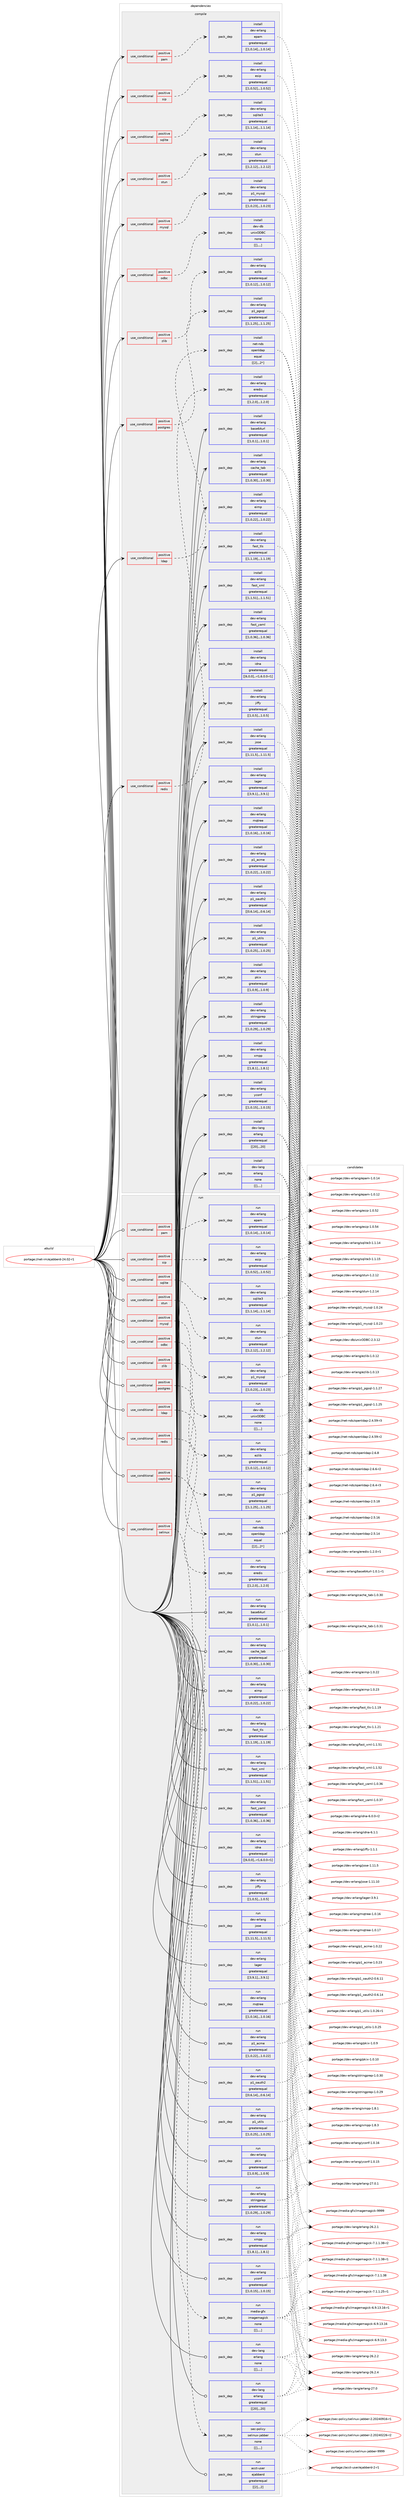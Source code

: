 digraph prolog {

# *************
# Graph options
# *************

newrank=true;
concentrate=true;
compound=true;
graph [rankdir=LR,fontname=Helvetica,fontsize=10,ranksep=1.5];#, ranksep=2.5, nodesep=0.2];
edge  [arrowhead=vee];
node  [fontname=Helvetica,fontsize=10];

# **********
# The ebuild
# **********

subgraph cluster_leftcol {
color=gray;
label=<<i>ebuild</i>>;
id [label="portage://net-im/ejabberd-24.02-r1", color=red, width=4, href="../net-im/ejabberd-24.02-r1.svg"];
}

# ****************
# The dependencies
# ****************

subgraph cluster_midcol {
color=gray;
label=<<i>dependencies</i>>;
subgraph cluster_compile {
fillcolor="#eeeeee";
style=filled;
label=<<i>compile</i>>;
subgraph cond97806 {
dependency373740 [label=<<TABLE BORDER="0" CELLBORDER="1" CELLSPACING="0" CELLPADDING="4"><TR><TD ROWSPAN="3" CELLPADDING="10">use_conditional</TD></TR><TR><TD>positive</TD></TR><TR><TD>ldap</TD></TR></TABLE>>, shape=none, color=red];
subgraph pack273049 {
dependency373765 [label=<<TABLE BORDER="0" CELLBORDER="1" CELLSPACING="0" CELLPADDING="4" WIDTH="220"><TR><TD ROWSPAN="6" CELLPADDING="30">pack_dep</TD></TR><TR><TD WIDTH="110">install</TD></TR><TR><TD>net-nds</TD></TR><TR><TD>openldap</TD></TR><TR><TD>equal</TD></TR><TR><TD>[[2],,,2*]</TD></TR></TABLE>>, shape=none, color=blue];
}
dependency373740:e -> dependency373765:w [weight=20,style="dashed",arrowhead="vee"];
}
id:e -> dependency373740:w [weight=20,style="solid",arrowhead="vee"];
subgraph cond97820 {
dependency373791 [label=<<TABLE BORDER="0" CELLBORDER="1" CELLSPACING="0" CELLPADDING="4"><TR><TD ROWSPAN="3" CELLPADDING="10">use_conditional</TD></TR><TR><TD>positive</TD></TR><TR><TD>mysql</TD></TR></TABLE>>, shape=none, color=red];
subgraph pack273079 {
dependency373811 [label=<<TABLE BORDER="0" CELLBORDER="1" CELLSPACING="0" CELLPADDING="4" WIDTH="220"><TR><TD ROWSPAN="6" CELLPADDING="30">pack_dep</TD></TR><TR><TD WIDTH="110">install</TD></TR><TR><TD>dev-erlang</TD></TR><TR><TD>p1_mysql</TD></TR><TR><TD>greaterequal</TD></TR><TR><TD>[[1,0,23],,,1.0.23]</TD></TR></TABLE>>, shape=none, color=blue];
}
dependency373791:e -> dependency373811:w [weight=20,style="dashed",arrowhead="vee"];
}
id:e -> dependency373791:w [weight=20,style="solid",arrowhead="vee"];
subgraph cond97830 {
dependency373867 [label=<<TABLE BORDER="0" CELLBORDER="1" CELLSPACING="0" CELLPADDING="4"><TR><TD ROWSPAN="3" CELLPADDING="10">use_conditional</TD></TR><TR><TD>positive</TD></TR><TR><TD>odbc</TD></TR></TABLE>>, shape=none, color=red];
subgraph pack273164 {
dependency373902 [label=<<TABLE BORDER="0" CELLBORDER="1" CELLSPACING="0" CELLPADDING="4" WIDTH="220"><TR><TD ROWSPAN="6" CELLPADDING="30">pack_dep</TD></TR><TR><TD WIDTH="110">install</TD></TR><TR><TD>dev-db</TD></TR><TR><TD>unixODBC</TD></TR><TR><TD>none</TD></TR><TR><TD>[[],,,,]</TD></TR></TABLE>>, shape=none, color=blue];
}
dependency373867:e -> dependency373902:w [weight=20,style="dashed",arrowhead="vee"];
}
id:e -> dependency373867:w [weight=20,style="solid",arrowhead="vee"];
subgraph cond97878 {
dependency373988 [label=<<TABLE BORDER="0" CELLBORDER="1" CELLSPACING="0" CELLPADDING="4"><TR><TD ROWSPAN="3" CELLPADDING="10">use_conditional</TD></TR><TR><TD>positive</TD></TR><TR><TD>pam</TD></TR></TABLE>>, shape=none, color=red];
subgraph pack273225 {
dependency374013 [label=<<TABLE BORDER="0" CELLBORDER="1" CELLSPACING="0" CELLPADDING="4" WIDTH="220"><TR><TD ROWSPAN="6" CELLPADDING="30">pack_dep</TD></TR><TR><TD WIDTH="110">install</TD></TR><TR><TD>dev-erlang</TD></TR><TR><TD>epam</TD></TR><TR><TD>greaterequal</TD></TR><TR><TD>[[1,0,14],,,1.0.14]</TD></TR></TABLE>>, shape=none, color=blue];
}
dependency373988:e -> dependency374013:w [weight=20,style="dashed",arrowhead="vee"];
}
id:e -> dependency373988:w [weight=20,style="solid",arrowhead="vee"];
subgraph cond97895 {
dependency374050 [label=<<TABLE BORDER="0" CELLBORDER="1" CELLSPACING="0" CELLPADDING="4"><TR><TD ROWSPAN="3" CELLPADDING="10">use_conditional</TD></TR><TR><TD>positive</TD></TR><TR><TD>postgres</TD></TR></TABLE>>, shape=none, color=red];
subgraph pack273262 {
dependency374052 [label=<<TABLE BORDER="0" CELLBORDER="1" CELLSPACING="0" CELLPADDING="4" WIDTH="220"><TR><TD ROWSPAN="6" CELLPADDING="30">pack_dep</TD></TR><TR><TD WIDTH="110">install</TD></TR><TR><TD>dev-erlang</TD></TR><TR><TD>p1_pgsql</TD></TR><TR><TD>greaterequal</TD></TR><TR><TD>[[1,1,25],,,1.1.25]</TD></TR></TABLE>>, shape=none, color=blue];
}
dependency374050:e -> dependency374052:w [weight=20,style="dashed",arrowhead="vee"];
}
id:e -> dependency374050:w [weight=20,style="solid",arrowhead="vee"];
subgraph cond97901 {
dependency374161 [label=<<TABLE BORDER="0" CELLBORDER="1" CELLSPACING="0" CELLPADDING="4"><TR><TD ROWSPAN="3" CELLPADDING="10">use_conditional</TD></TR><TR><TD>positive</TD></TR><TR><TD>redis</TD></TR></TABLE>>, shape=none, color=red];
subgraph pack273346 {
dependency374163 [label=<<TABLE BORDER="0" CELLBORDER="1" CELLSPACING="0" CELLPADDING="4" WIDTH="220"><TR><TD ROWSPAN="6" CELLPADDING="30">pack_dep</TD></TR><TR><TD WIDTH="110">install</TD></TR><TR><TD>dev-erlang</TD></TR><TR><TD>eredis</TD></TR><TR><TD>greaterequal</TD></TR><TR><TD>[[1,2,0],,,1.2.0]</TD></TR></TABLE>>, shape=none, color=blue];
}
dependency374161:e -> dependency374163:w [weight=20,style="dashed",arrowhead="vee"];
}
id:e -> dependency374161:w [weight=20,style="solid",arrowhead="vee"];
subgraph cond97928 {
dependency374213 [label=<<TABLE BORDER="0" CELLBORDER="1" CELLSPACING="0" CELLPADDING="4"><TR><TD ROWSPAN="3" CELLPADDING="10">use_conditional</TD></TR><TR><TD>positive</TD></TR><TR><TD>sip</TD></TR></TABLE>>, shape=none, color=red];
subgraph pack273400 {
dependency374263 [label=<<TABLE BORDER="0" CELLBORDER="1" CELLSPACING="0" CELLPADDING="4" WIDTH="220"><TR><TD ROWSPAN="6" CELLPADDING="30">pack_dep</TD></TR><TR><TD WIDTH="110">install</TD></TR><TR><TD>dev-erlang</TD></TR><TR><TD>esip</TD></TR><TR><TD>greaterequal</TD></TR><TR><TD>[[1,0,52],,,1.0.52]</TD></TR></TABLE>>, shape=none, color=blue];
}
dependency374213:e -> dependency374263:w [weight=20,style="dashed",arrowhead="vee"];
}
id:e -> dependency374213:w [weight=20,style="solid",arrowhead="vee"];
subgraph cond97954 {
dependency374283 [label=<<TABLE BORDER="0" CELLBORDER="1" CELLSPACING="0" CELLPADDING="4"><TR><TD ROWSPAN="3" CELLPADDING="10">use_conditional</TD></TR><TR><TD>positive</TD></TR><TR><TD>sqlite</TD></TR></TABLE>>, shape=none, color=red];
subgraph pack273468 {
dependency374353 [label=<<TABLE BORDER="0" CELLBORDER="1" CELLSPACING="0" CELLPADDING="4" WIDTH="220"><TR><TD ROWSPAN="6" CELLPADDING="30">pack_dep</TD></TR><TR><TD WIDTH="110">install</TD></TR><TR><TD>dev-erlang</TD></TR><TR><TD>sqlite3</TD></TR><TR><TD>greaterequal</TD></TR><TR><TD>[[1,1,14],,,1.1.14]</TD></TR></TABLE>>, shape=none, color=blue];
}
dependency374283:e -> dependency374353:w [weight=20,style="dashed",arrowhead="vee"];
}
id:e -> dependency374283:w [weight=20,style="solid",arrowhead="vee"];
subgraph cond97988 {
dependency374419 [label=<<TABLE BORDER="0" CELLBORDER="1" CELLSPACING="0" CELLPADDING="4"><TR><TD ROWSPAN="3" CELLPADDING="10">use_conditional</TD></TR><TR><TD>positive</TD></TR><TR><TD>stun</TD></TR></TABLE>>, shape=none, color=red];
subgraph pack273568 {
dependency374488 [label=<<TABLE BORDER="0" CELLBORDER="1" CELLSPACING="0" CELLPADDING="4" WIDTH="220"><TR><TD ROWSPAN="6" CELLPADDING="30">pack_dep</TD></TR><TR><TD WIDTH="110">install</TD></TR><TR><TD>dev-erlang</TD></TR><TR><TD>stun</TD></TR><TR><TD>greaterequal</TD></TR><TR><TD>[[1,2,12],,,1.2.12]</TD></TR></TABLE>>, shape=none, color=blue];
}
dependency374419:e -> dependency374488:w [weight=20,style="dashed",arrowhead="vee"];
}
id:e -> dependency374419:w [weight=20,style="solid",arrowhead="vee"];
subgraph cond98000 {
dependency374493 [label=<<TABLE BORDER="0" CELLBORDER="1" CELLSPACING="0" CELLPADDING="4"><TR><TD ROWSPAN="3" CELLPADDING="10">use_conditional</TD></TR><TR><TD>positive</TD></TR><TR><TD>zlib</TD></TR></TABLE>>, shape=none, color=red];
subgraph pack273616 {
dependency374516 [label=<<TABLE BORDER="0" CELLBORDER="1" CELLSPACING="0" CELLPADDING="4" WIDTH="220"><TR><TD ROWSPAN="6" CELLPADDING="30">pack_dep</TD></TR><TR><TD WIDTH="110">install</TD></TR><TR><TD>dev-erlang</TD></TR><TR><TD>ezlib</TD></TR><TR><TD>greaterequal</TD></TR><TR><TD>[[1,0,12],,,1.0.12]</TD></TR></TABLE>>, shape=none, color=blue];
}
dependency374493:e -> dependency374516:w [weight=20,style="dashed",arrowhead="vee"];
}
id:e -> dependency374493:w [weight=20,style="solid",arrowhead="vee"];
subgraph pack273658 {
dependency374566 [label=<<TABLE BORDER="0" CELLBORDER="1" CELLSPACING="0" CELLPADDING="4" WIDTH="220"><TR><TD ROWSPAN="6" CELLPADDING="30">pack_dep</TD></TR><TR><TD WIDTH="110">install</TD></TR><TR><TD>dev-erlang</TD></TR><TR><TD>base64url</TD></TR><TR><TD>greaterequal</TD></TR><TR><TD>[[1,0,1],,,1.0.1]</TD></TR></TABLE>>, shape=none, color=blue];
}
id:e -> dependency374566:w [weight=20,style="solid",arrowhead="vee"];
subgraph pack273672 {
dependency374605 [label=<<TABLE BORDER="0" CELLBORDER="1" CELLSPACING="0" CELLPADDING="4" WIDTH="220"><TR><TD ROWSPAN="6" CELLPADDING="30">pack_dep</TD></TR><TR><TD WIDTH="110">install</TD></TR><TR><TD>dev-erlang</TD></TR><TR><TD>cache_tab</TD></TR><TR><TD>greaterequal</TD></TR><TR><TD>[[1,0,30],,,1.0.30]</TD></TR></TABLE>>, shape=none, color=blue];
}
id:e -> dependency374605:w [weight=20,style="solid",arrowhead="vee"];
subgraph pack273696 {
dependency374645 [label=<<TABLE BORDER="0" CELLBORDER="1" CELLSPACING="0" CELLPADDING="4" WIDTH="220"><TR><TD ROWSPAN="6" CELLPADDING="30">pack_dep</TD></TR><TR><TD WIDTH="110">install</TD></TR><TR><TD>dev-erlang</TD></TR><TR><TD>eimp</TD></TR><TR><TD>greaterequal</TD></TR><TR><TD>[[1,0,22],,,1.0.22]</TD></TR></TABLE>>, shape=none, color=blue];
}
id:e -> dependency374645:w [weight=20,style="solid",arrowhead="vee"];
subgraph pack273734 {
dependency374673 [label=<<TABLE BORDER="0" CELLBORDER="1" CELLSPACING="0" CELLPADDING="4" WIDTH="220"><TR><TD ROWSPAN="6" CELLPADDING="30">pack_dep</TD></TR><TR><TD WIDTH="110">install</TD></TR><TR><TD>dev-erlang</TD></TR><TR><TD>fast_tls</TD></TR><TR><TD>greaterequal</TD></TR><TR><TD>[[1,1,19],,,1.1.19]</TD></TR></TABLE>>, shape=none, color=blue];
}
id:e -> dependency374673:w [weight=20,style="solid",arrowhead="vee"];
subgraph pack273754 {
dependency374716 [label=<<TABLE BORDER="0" CELLBORDER="1" CELLSPACING="0" CELLPADDING="4" WIDTH="220"><TR><TD ROWSPAN="6" CELLPADDING="30">pack_dep</TD></TR><TR><TD WIDTH="110">install</TD></TR><TR><TD>dev-erlang</TD></TR><TR><TD>fast_xml</TD></TR><TR><TD>greaterequal</TD></TR><TR><TD>[[1,1,51],,,1.1.51]</TD></TR></TABLE>>, shape=none, color=blue];
}
id:e -> dependency374716:w [weight=20,style="solid",arrowhead="vee"];
subgraph pack273788 {
dependency374737 [label=<<TABLE BORDER="0" CELLBORDER="1" CELLSPACING="0" CELLPADDING="4" WIDTH="220"><TR><TD ROWSPAN="6" CELLPADDING="30">pack_dep</TD></TR><TR><TD WIDTH="110">install</TD></TR><TR><TD>dev-erlang</TD></TR><TR><TD>fast_yaml</TD></TR><TR><TD>greaterequal</TD></TR><TR><TD>[[1,0,36],,,1.0.36]</TD></TR></TABLE>>, shape=none, color=blue];
}
id:e -> dependency374737:w [weight=20,style="solid",arrowhead="vee"];
subgraph pack273818 {
dependency374782 [label=<<TABLE BORDER="0" CELLBORDER="1" CELLSPACING="0" CELLPADDING="4" WIDTH="220"><TR><TD ROWSPAN="6" CELLPADDING="30">pack_dep</TD></TR><TR><TD WIDTH="110">install</TD></TR><TR><TD>dev-erlang</TD></TR><TR><TD>idna</TD></TR><TR><TD>greaterequal</TD></TR><TR><TD>[[6,0,0],,-r1,6.0.0-r1]</TD></TR></TABLE>>, shape=none, color=blue];
}
id:e -> dependency374782:w [weight=20,style="solid",arrowhead="vee"];
subgraph pack273869 {
dependency374819 [label=<<TABLE BORDER="0" CELLBORDER="1" CELLSPACING="0" CELLPADDING="4" WIDTH="220"><TR><TD ROWSPAN="6" CELLPADDING="30">pack_dep</TD></TR><TR><TD WIDTH="110">install</TD></TR><TR><TD>dev-erlang</TD></TR><TR><TD>jiffy</TD></TR><TR><TD>greaterequal</TD></TR><TR><TD>[[1,0,5],,,1.0.5]</TD></TR></TABLE>>, shape=none, color=blue];
}
id:e -> dependency374819:w [weight=20,style="solid",arrowhead="vee"];
subgraph pack273872 {
dependency374839 [label=<<TABLE BORDER="0" CELLBORDER="1" CELLSPACING="0" CELLPADDING="4" WIDTH="220"><TR><TD ROWSPAN="6" CELLPADDING="30">pack_dep</TD></TR><TR><TD WIDTH="110">install</TD></TR><TR><TD>dev-erlang</TD></TR><TR><TD>jose</TD></TR><TR><TD>greaterequal</TD></TR><TR><TD>[[1,11,5],,,1.11.5]</TD></TR></TABLE>>, shape=none, color=blue];
}
id:e -> dependency374839:w [weight=20,style="solid",arrowhead="vee"];
subgraph pack273906 {
dependency374947 [label=<<TABLE BORDER="0" CELLBORDER="1" CELLSPACING="0" CELLPADDING="4" WIDTH="220"><TR><TD ROWSPAN="6" CELLPADDING="30">pack_dep</TD></TR><TR><TD WIDTH="110">install</TD></TR><TR><TD>dev-erlang</TD></TR><TR><TD>lager</TD></TR><TR><TD>greaterequal</TD></TR><TR><TD>[[3,9,1],,,3.9.1]</TD></TR></TABLE>>, shape=none, color=blue];
}
id:e -> dependency374947:w [weight=20,style="solid",arrowhead="vee"];
subgraph pack273968 {
dependency374952 [label=<<TABLE BORDER="0" CELLBORDER="1" CELLSPACING="0" CELLPADDING="4" WIDTH="220"><TR><TD ROWSPAN="6" CELLPADDING="30">pack_dep</TD></TR><TR><TD WIDTH="110">install</TD></TR><TR><TD>dev-erlang</TD></TR><TR><TD>mqtree</TD></TR><TR><TD>greaterequal</TD></TR><TR><TD>[[1,0,16],,,1.0.16]</TD></TR></TABLE>>, shape=none, color=blue];
}
id:e -> dependency374952:w [weight=20,style="solid",arrowhead="vee"];
subgraph pack273987 {
dependency374996 [label=<<TABLE BORDER="0" CELLBORDER="1" CELLSPACING="0" CELLPADDING="4" WIDTH="220"><TR><TD ROWSPAN="6" CELLPADDING="30">pack_dep</TD></TR><TR><TD WIDTH="110">install</TD></TR><TR><TD>dev-erlang</TD></TR><TR><TD>p1_acme</TD></TR><TR><TD>greaterequal</TD></TR><TR><TD>[[1,0,22],,,1.0.22]</TD></TR></TABLE>>, shape=none, color=blue];
}
id:e -> dependency374996:w [weight=20,style="solid",arrowhead="vee"];
subgraph pack274015 {
dependency375013 [label=<<TABLE BORDER="0" CELLBORDER="1" CELLSPACING="0" CELLPADDING="4" WIDTH="220"><TR><TD ROWSPAN="6" CELLPADDING="30">pack_dep</TD></TR><TR><TD WIDTH="110">install</TD></TR><TR><TD>dev-erlang</TD></TR><TR><TD>p1_oauth2</TD></TR><TR><TD>greaterequal</TD></TR><TR><TD>[[0,6,14],,,0.6.14]</TD></TR></TABLE>>, shape=none, color=blue];
}
id:e -> dependency375013:w [weight=20,style="solid",arrowhead="vee"];
subgraph pack274017 {
dependency375017 [label=<<TABLE BORDER="0" CELLBORDER="1" CELLSPACING="0" CELLPADDING="4" WIDTH="220"><TR><TD ROWSPAN="6" CELLPADDING="30">pack_dep</TD></TR><TR><TD WIDTH="110">install</TD></TR><TR><TD>dev-erlang</TD></TR><TR><TD>p1_utils</TD></TR><TR><TD>greaterequal</TD></TR><TR><TD>[[1,0,25],,,1.0.25]</TD></TR></TABLE>>, shape=none, color=blue];
}
id:e -> dependency375017:w [weight=20,style="solid",arrowhead="vee"];
subgraph pack274019 {
dependency375019 [label=<<TABLE BORDER="0" CELLBORDER="1" CELLSPACING="0" CELLPADDING="4" WIDTH="220"><TR><TD ROWSPAN="6" CELLPADDING="30">pack_dep</TD></TR><TR><TD WIDTH="110">install</TD></TR><TR><TD>dev-erlang</TD></TR><TR><TD>pkix</TD></TR><TR><TD>greaterequal</TD></TR><TR><TD>[[1,0,9],,,1.0.9]</TD></TR></TABLE>>, shape=none, color=blue];
}
id:e -> dependency375019:w [weight=20,style="solid",arrowhead="vee"];
subgraph pack274023 {
dependency375068 [label=<<TABLE BORDER="0" CELLBORDER="1" CELLSPACING="0" CELLPADDING="4" WIDTH="220"><TR><TD ROWSPAN="6" CELLPADDING="30">pack_dep</TD></TR><TR><TD WIDTH="110">install</TD></TR><TR><TD>dev-erlang</TD></TR><TR><TD>stringprep</TD></TR><TR><TD>greaterequal</TD></TR><TR><TD>[[1,0,29],,,1.0.29]</TD></TR></TABLE>>, shape=none, color=blue];
}
id:e -> dependency375068:w [weight=20,style="solid",arrowhead="vee"];
subgraph pack274059 {
dependency375072 [label=<<TABLE BORDER="0" CELLBORDER="1" CELLSPACING="0" CELLPADDING="4" WIDTH="220"><TR><TD ROWSPAN="6" CELLPADDING="30">pack_dep</TD></TR><TR><TD WIDTH="110">install</TD></TR><TR><TD>dev-erlang</TD></TR><TR><TD>xmpp</TD></TR><TR><TD>greaterequal</TD></TR><TR><TD>[[1,8,1],,,1.8.1]</TD></TR></TABLE>>, shape=none, color=blue];
}
id:e -> dependency375072:w [weight=20,style="solid",arrowhead="vee"];
subgraph pack274079 {
dependency375126 [label=<<TABLE BORDER="0" CELLBORDER="1" CELLSPACING="0" CELLPADDING="4" WIDTH="220"><TR><TD ROWSPAN="6" CELLPADDING="30">pack_dep</TD></TR><TR><TD WIDTH="110">install</TD></TR><TR><TD>dev-erlang</TD></TR><TR><TD>yconf</TD></TR><TR><TD>greaterequal</TD></TR><TR><TD>[[1,0,15],,,1.0.15]</TD></TR></TABLE>>, shape=none, color=blue];
}
id:e -> dependency375126:w [weight=20,style="solid",arrowhead="vee"];
subgraph pack274102 {
dependency375132 [label=<<TABLE BORDER="0" CELLBORDER="1" CELLSPACING="0" CELLPADDING="4" WIDTH="220"><TR><TD ROWSPAN="6" CELLPADDING="30">pack_dep</TD></TR><TR><TD WIDTH="110">install</TD></TR><TR><TD>dev-lang</TD></TR><TR><TD>erlang</TD></TR><TR><TD>greaterequal</TD></TR><TR><TD>[[20],,,20]</TD></TR></TABLE>>, shape=none, color=blue];
}
id:e -> dependency375132:w [weight=20,style="solid",arrowhead="vee"];
subgraph pack274132 {
dependency375181 [label=<<TABLE BORDER="0" CELLBORDER="1" CELLSPACING="0" CELLPADDING="4" WIDTH="220"><TR><TD ROWSPAN="6" CELLPADDING="30">pack_dep</TD></TR><TR><TD WIDTH="110">install</TD></TR><TR><TD>dev-lang</TD></TR><TR><TD>erlang</TD></TR><TR><TD>none</TD></TR><TR><TD>[[],,,,]</TD></TR></TABLE>>, shape=none, color=blue];
}
id:e -> dependency375181:w [weight=20,style="solid",arrowhead="vee"];
}
subgraph cluster_compileandrun {
fillcolor="#eeeeee";
style=filled;
label=<<i>compile and run</i>>;
}
subgraph cluster_run {
fillcolor="#eeeeee";
style=filled;
label=<<i>run</i>>;
subgraph cond98155 {
dependency375240 [label=<<TABLE BORDER="0" CELLBORDER="1" CELLSPACING="0" CELLPADDING="4"><TR><TD ROWSPAN="3" CELLPADDING="10">use_conditional</TD></TR><TR><TD>positive</TD></TR><TR><TD>captcha</TD></TR></TABLE>>, shape=none, color=red];
subgraph pack274177 {
dependency375254 [label=<<TABLE BORDER="0" CELLBORDER="1" CELLSPACING="0" CELLPADDING="4" WIDTH="220"><TR><TD ROWSPAN="6" CELLPADDING="30">pack_dep</TD></TR><TR><TD WIDTH="110">run</TD></TR><TR><TD>media-gfx</TD></TR><TR><TD>imagemagick</TD></TR><TR><TD>none</TD></TR><TR><TD>[[],,,,]</TD></TR></TABLE>>, shape=none, color=blue];
}
dependency375240:e -> dependency375254:w [weight=20,style="dashed",arrowhead="vee"];
}
id:e -> dependency375240:w [weight=20,style="solid",arrowhead="odot"];
subgraph cond98172 {
dependency375288 [label=<<TABLE BORDER="0" CELLBORDER="1" CELLSPACING="0" CELLPADDING="4"><TR><TD ROWSPAN="3" CELLPADDING="10">use_conditional</TD></TR><TR><TD>positive</TD></TR><TR><TD>ldap</TD></TR></TABLE>>, shape=none, color=red];
subgraph pack274220 {
dependency375303 [label=<<TABLE BORDER="0" CELLBORDER="1" CELLSPACING="0" CELLPADDING="4" WIDTH="220"><TR><TD ROWSPAN="6" CELLPADDING="30">pack_dep</TD></TR><TR><TD WIDTH="110">run</TD></TR><TR><TD>net-nds</TD></TR><TR><TD>openldap</TD></TR><TR><TD>equal</TD></TR><TR><TD>[[2],,,2*]</TD></TR></TABLE>>, shape=none, color=blue];
}
dependency375288:e -> dependency375303:w [weight=20,style="dashed",arrowhead="vee"];
}
id:e -> dependency375288:w [weight=20,style="solid",arrowhead="odot"];
subgraph cond98186 {
dependency375310 [label=<<TABLE BORDER="0" CELLBORDER="1" CELLSPACING="0" CELLPADDING="4"><TR><TD ROWSPAN="3" CELLPADDING="10">use_conditional</TD></TR><TR><TD>positive</TD></TR><TR><TD>mysql</TD></TR></TABLE>>, shape=none, color=red];
subgraph pack274222 {
dependency375324 [label=<<TABLE BORDER="0" CELLBORDER="1" CELLSPACING="0" CELLPADDING="4" WIDTH="220"><TR><TD ROWSPAN="6" CELLPADDING="30">pack_dep</TD></TR><TR><TD WIDTH="110">run</TD></TR><TR><TD>dev-erlang</TD></TR><TR><TD>p1_mysql</TD></TR><TR><TD>greaterequal</TD></TR><TR><TD>[[1,0,23],,,1.0.23]</TD></TR></TABLE>>, shape=none, color=blue];
}
dependency375310:e -> dependency375324:w [weight=20,style="dashed",arrowhead="vee"];
}
id:e -> dependency375310:w [weight=20,style="solid",arrowhead="odot"];
subgraph cond98193 {
dependency375344 [label=<<TABLE BORDER="0" CELLBORDER="1" CELLSPACING="0" CELLPADDING="4"><TR><TD ROWSPAN="3" CELLPADDING="10">use_conditional</TD></TR><TR><TD>positive</TD></TR><TR><TD>odbc</TD></TR></TABLE>>, shape=none, color=red];
subgraph pack274254 {
dependency375368 [label=<<TABLE BORDER="0" CELLBORDER="1" CELLSPACING="0" CELLPADDING="4" WIDTH="220"><TR><TD ROWSPAN="6" CELLPADDING="30">pack_dep</TD></TR><TR><TD WIDTH="110">run</TD></TR><TR><TD>dev-db</TD></TR><TR><TD>unixODBC</TD></TR><TR><TD>none</TD></TR><TR><TD>[[],,,,]</TD></TR></TABLE>>, shape=none, color=blue];
}
dependency375344:e -> dependency375368:w [weight=20,style="dashed",arrowhead="vee"];
}
id:e -> dependency375344:w [weight=20,style="solid",arrowhead="odot"];
subgraph cond98215 {
dependency375428 [label=<<TABLE BORDER="0" CELLBORDER="1" CELLSPACING="0" CELLPADDING="4"><TR><TD ROWSPAN="3" CELLPADDING="10">use_conditional</TD></TR><TR><TD>positive</TD></TR><TR><TD>pam</TD></TR></TABLE>>, shape=none, color=red];
subgraph pack274314 {
dependency375480 [label=<<TABLE BORDER="0" CELLBORDER="1" CELLSPACING="0" CELLPADDING="4" WIDTH="220"><TR><TD ROWSPAN="6" CELLPADDING="30">pack_dep</TD></TR><TR><TD WIDTH="110">run</TD></TR><TR><TD>dev-erlang</TD></TR><TR><TD>epam</TD></TR><TR><TD>greaterequal</TD></TR><TR><TD>[[1,0,14],,,1.0.14]</TD></TR></TABLE>>, shape=none, color=blue];
}
dependency375428:e -> dependency375480:w [weight=20,style="dashed",arrowhead="vee"];
}
id:e -> dependency375428:w [weight=20,style="solid",arrowhead="odot"];
subgraph cond98246 {
dependency375507 [label=<<TABLE BORDER="0" CELLBORDER="1" CELLSPACING="0" CELLPADDING="4"><TR><TD ROWSPAN="3" CELLPADDING="10">use_conditional</TD></TR><TR><TD>positive</TD></TR><TR><TD>postgres</TD></TR></TABLE>>, shape=none, color=red];
subgraph pack274366 {
dependency375510 [label=<<TABLE BORDER="0" CELLBORDER="1" CELLSPACING="0" CELLPADDING="4" WIDTH="220"><TR><TD ROWSPAN="6" CELLPADDING="30">pack_dep</TD></TR><TR><TD WIDTH="110">run</TD></TR><TR><TD>dev-erlang</TD></TR><TR><TD>p1_pgsql</TD></TR><TR><TD>greaterequal</TD></TR><TR><TD>[[1,1,25],,,1.1.25]</TD></TR></TABLE>>, shape=none, color=blue];
}
dependency375507:e -> dependency375510:w [weight=20,style="dashed",arrowhead="vee"];
}
id:e -> dependency375507:w [weight=20,style="solid",arrowhead="odot"];
subgraph cond98248 {
dependency375613 [label=<<TABLE BORDER="0" CELLBORDER="1" CELLSPACING="0" CELLPADDING="4"><TR><TD ROWSPAN="3" CELLPADDING="10">use_conditional</TD></TR><TR><TD>positive</TD></TR><TR><TD>redis</TD></TR></TABLE>>, shape=none, color=red];
subgraph pack274449 {
dependency375616 [label=<<TABLE BORDER="0" CELLBORDER="1" CELLSPACING="0" CELLPADDING="4" WIDTH="220"><TR><TD ROWSPAN="6" CELLPADDING="30">pack_dep</TD></TR><TR><TD WIDTH="110">run</TD></TR><TR><TD>dev-erlang</TD></TR><TR><TD>eredis</TD></TR><TR><TD>greaterequal</TD></TR><TR><TD>[[1,2,0],,,1.2.0]</TD></TR></TABLE>>, shape=none, color=blue];
}
dependency375613:e -> dependency375616:w [weight=20,style="dashed",arrowhead="vee"];
}
id:e -> dependency375613:w [weight=20,style="solid",arrowhead="odot"];
subgraph cond98297 {
dependency375714 [label=<<TABLE BORDER="0" CELLBORDER="1" CELLSPACING="0" CELLPADDING="4"><TR><TD ROWSPAN="3" CELLPADDING="10">use_conditional</TD></TR><TR><TD>positive</TD></TR><TR><TD>selinux</TD></TR></TABLE>>, shape=none, color=red];
subgraph pack274540 {
dependency375740 [label=<<TABLE BORDER="0" CELLBORDER="1" CELLSPACING="0" CELLPADDING="4" WIDTH="220"><TR><TD ROWSPAN="6" CELLPADDING="30">pack_dep</TD></TR><TR><TD WIDTH="110">run</TD></TR><TR><TD>sec-policy</TD></TR><TR><TD>selinux-jabber</TD></TR><TR><TD>none</TD></TR><TR><TD>[[],,,,]</TD></TR></TABLE>>, shape=none, color=blue];
}
dependency375714:e -> dependency375740:w [weight=20,style="dashed",arrowhead="vee"];
}
id:e -> dependency375714:w [weight=20,style="solid",arrowhead="odot"];
subgraph cond98307 {
dependency375770 [label=<<TABLE BORDER="0" CELLBORDER="1" CELLSPACING="0" CELLPADDING="4"><TR><TD ROWSPAN="3" CELLPADDING="10">use_conditional</TD></TR><TR><TD>positive</TD></TR><TR><TD>sip</TD></TR></TABLE>>, shape=none, color=red];
subgraph pack274582 {
dependency375819 [label=<<TABLE BORDER="0" CELLBORDER="1" CELLSPACING="0" CELLPADDING="4" WIDTH="220"><TR><TD ROWSPAN="6" CELLPADDING="30">pack_dep</TD></TR><TR><TD WIDTH="110">run</TD></TR><TR><TD>dev-erlang</TD></TR><TR><TD>esip</TD></TR><TR><TD>greaterequal</TD></TR><TR><TD>[[1,0,52],,,1.0.52]</TD></TR></TABLE>>, shape=none, color=blue];
}
dependency375770:e -> dependency375819:w [weight=20,style="dashed",arrowhead="vee"];
}
id:e -> dependency375770:w [weight=20,style="solid",arrowhead="odot"];
subgraph cond98327 {
dependency375937 [label=<<TABLE BORDER="0" CELLBORDER="1" CELLSPACING="0" CELLPADDING="4"><TR><TD ROWSPAN="3" CELLPADDING="10">use_conditional</TD></TR><TR><TD>positive</TD></TR><TR><TD>sqlite</TD></TR></TABLE>>, shape=none, color=red];
subgraph pack274697 {
dependency375942 [label=<<TABLE BORDER="0" CELLBORDER="1" CELLSPACING="0" CELLPADDING="4" WIDTH="220"><TR><TD ROWSPAN="6" CELLPADDING="30">pack_dep</TD></TR><TR><TD WIDTH="110">run</TD></TR><TR><TD>dev-erlang</TD></TR><TR><TD>sqlite3</TD></TR><TR><TD>greaterequal</TD></TR><TR><TD>[[1,1,14],,,1.1.14]</TD></TR></TABLE>>, shape=none, color=blue];
}
dependency375937:e -> dependency375942:w [weight=20,style="dashed",arrowhead="vee"];
}
id:e -> dependency375937:w [weight=20,style="solid",arrowhead="odot"];
subgraph cond98352 {
dependency375976 [label=<<TABLE BORDER="0" CELLBORDER="1" CELLSPACING="0" CELLPADDING="4"><TR><TD ROWSPAN="3" CELLPADDING="10">use_conditional</TD></TR><TR><TD>positive</TD></TR><TR><TD>stun</TD></TR></TABLE>>, shape=none, color=red];
subgraph pack274722 {
dependency375980 [label=<<TABLE BORDER="0" CELLBORDER="1" CELLSPACING="0" CELLPADDING="4" WIDTH="220"><TR><TD ROWSPAN="6" CELLPADDING="30">pack_dep</TD></TR><TR><TD WIDTH="110">run</TD></TR><TR><TD>dev-erlang</TD></TR><TR><TD>stun</TD></TR><TR><TD>greaterequal</TD></TR><TR><TD>[[1,2,12],,,1.2.12]</TD></TR></TABLE>>, shape=none, color=blue];
}
dependency375976:e -> dependency375980:w [weight=20,style="dashed",arrowhead="vee"];
}
id:e -> dependency375976:w [weight=20,style="solid",arrowhead="odot"];
subgraph cond98358 {
dependency375987 [label=<<TABLE BORDER="0" CELLBORDER="1" CELLSPACING="0" CELLPADDING="4"><TR><TD ROWSPAN="3" CELLPADDING="10">use_conditional</TD></TR><TR><TD>positive</TD></TR><TR><TD>zlib</TD></TR></TABLE>>, shape=none, color=red];
subgraph pack274729 {
dependency376076 [label=<<TABLE BORDER="0" CELLBORDER="1" CELLSPACING="0" CELLPADDING="4" WIDTH="220"><TR><TD ROWSPAN="6" CELLPADDING="30">pack_dep</TD></TR><TR><TD WIDTH="110">run</TD></TR><TR><TD>dev-erlang</TD></TR><TR><TD>ezlib</TD></TR><TR><TD>greaterequal</TD></TR><TR><TD>[[1,0,12],,,1.0.12]</TD></TR></TABLE>>, shape=none, color=blue];
}
dependency375987:e -> dependency376076:w [weight=20,style="dashed",arrowhead="vee"];
}
id:e -> dependency375987:w [weight=20,style="solid",arrowhead="odot"];
subgraph pack274806 {
dependency376101 [label=<<TABLE BORDER="0" CELLBORDER="1" CELLSPACING="0" CELLPADDING="4" WIDTH="220"><TR><TD ROWSPAN="6" CELLPADDING="30">pack_dep</TD></TR><TR><TD WIDTH="110">run</TD></TR><TR><TD>acct-user</TD></TR><TR><TD>ejabberd</TD></TR><TR><TD>greaterequal</TD></TR><TR><TD>[[2],,,2]</TD></TR></TABLE>>, shape=none, color=blue];
}
id:e -> dependency376101:w [weight=20,style="solid",arrowhead="odot"];
subgraph pack274832 {
dependency376106 [label=<<TABLE BORDER="0" CELLBORDER="1" CELLSPACING="0" CELLPADDING="4" WIDTH="220"><TR><TD ROWSPAN="6" CELLPADDING="30">pack_dep</TD></TR><TR><TD WIDTH="110">run</TD></TR><TR><TD>dev-erlang</TD></TR><TR><TD>base64url</TD></TR><TR><TD>greaterequal</TD></TR><TR><TD>[[1,0,1],,,1.0.1]</TD></TR></TABLE>>, shape=none, color=blue];
}
id:e -> dependency376106:w [weight=20,style="solid",arrowhead="odot"];
subgraph pack274835 {
dependency376112 [label=<<TABLE BORDER="0" CELLBORDER="1" CELLSPACING="0" CELLPADDING="4" WIDTH="220"><TR><TD ROWSPAN="6" CELLPADDING="30">pack_dep</TD></TR><TR><TD WIDTH="110">run</TD></TR><TR><TD>dev-erlang</TD></TR><TR><TD>cache_tab</TD></TR><TR><TD>greaterequal</TD></TR><TR><TD>[[1,0,30],,,1.0.30]</TD></TR></TABLE>>, shape=none, color=blue];
}
id:e -> dependency376112:w [weight=20,style="solid",arrowhead="odot"];
subgraph pack274856 {
dependency376162 [label=<<TABLE BORDER="0" CELLBORDER="1" CELLSPACING="0" CELLPADDING="4" WIDTH="220"><TR><TD ROWSPAN="6" CELLPADDING="30">pack_dep</TD></TR><TR><TD WIDTH="110">run</TD></TR><TR><TD>dev-erlang</TD></TR><TR><TD>eimp</TD></TR><TR><TD>greaterequal</TD></TR><TR><TD>[[1,0,22],,,1.0.22]</TD></TR></TABLE>>, shape=none, color=blue];
}
id:e -> dependency376162:w [weight=20,style="solid",arrowhead="odot"];
subgraph pack274881 {
dependency376186 [label=<<TABLE BORDER="0" CELLBORDER="1" CELLSPACING="0" CELLPADDING="4" WIDTH="220"><TR><TD ROWSPAN="6" CELLPADDING="30">pack_dep</TD></TR><TR><TD WIDTH="110">run</TD></TR><TR><TD>dev-erlang</TD></TR><TR><TD>fast_tls</TD></TR><TR><TD>greaterequal</TD></TR><TR><TD>[[1,1,19],,,1.1.19]</TD></TR></TABLE>>, shape=none, color=blue];
}
id:e -> dependency376186:w [weight=20,style="solid",arrowhead="odot"];
subgraph pack274976 {
dependency376326 [label=<<TABLE BORDER="0" CELLBORDER="1" CELLSPACING="0" CELLPADDING="4" WIDTH="220"><TR><TD ROWSPAN="6" CELLPADDING="30">pack_dep</TD></TR><TR><TD WIDTH="110">run</TD></TR><TR><TD>dev-erlang</TD></TR><TR><TD>fast_xml</TD></TR><TR><TD>greaterequal</TD></TR><TR><TD>[[1,1,51],,,1.1.51]</TD></TR></TABLE>>, shape=none, color=blue];
}
id:e -> dependency376326:w [weight=20,style="solid",arrowhead="odot"];
subgraph pack275012 {
dependency376345 [label=<<TABLE BORDER="0" CELLBORDER="1" CELLSPACING="0" CELLPADDING="4" WIDTH="220"><TR><TD ROWSPAN="6" CELLPADDING="30">pack_dep</TD></TR><TR><TD WIDTH="110">run</TD></TR><TR><TD>dev-erlang</TD></TR><TR><TD>fast_yaml</TD></TR><TR><TD>greaterequal</TD></TR><TR><TD>[[1,0,36],,,1.0.36]</TD></TR></TABLE>>, shape=none, color=blue];
}
id:e -> dependency376345:w [weight=20,style="solid",arrowhead="odot"];
subgraph pack275033 {
dependency376442 [label=<<TABLE BORDER="0" CELLBORDER="1" CELLSPACING="0" CELLPADDING="4" WIDTH="220"><TR><TD ROWSPAN="6" CELLPADDING="30">pack_dep</TD></TR><TR><TD WIDTH="110">run</TD></TR><TR><TD>dev-erlang</TD></TR><TR><TD>idna</TD></TR><TR><TD>greaterequal</TD></TR><TR><TD>[[6,0,0],,-r1,6.0.0-r1]</TD></TR></TABLE>>, shape=none, color=blue];
}
id:e -> dependency376442:w [weight=20,style="solid",arrowhead="odot"];
subgraph pack275171 {
dependency376543 [label=<<TABLE BORDER="0" CELLBORDER="1" CELLSPACING="0" CELLPADDING="4" WIDTH="220"><TR><TD ROWSPAN="6" CELLPADDING="30">pack_dep</TD></TR><TR><TD WIDTH="110">run</TD></TR><TR><TD>dev-erlang</TD></TR><TR><TD>jiffy</TD></TR><TR><TD>greaterequal</TD></TR><TR><TD>[[1,0,5],,,1.0.5]</TD></TR></TABLE>>, shape=none, color=blue];
}
id:e -> dependency376543:w [weight=20,style="solid",arrowhead="odot"];
subgraph pack275194 {
dependency376591 [label=<<TABLE BORDER="0" CELLBORDER="1" CELLSPACING="0" CELLPADDING="4" WIDTH="220"><TR><TD ROWSPAN="6" CELLPADDING="30">pack_dep</TD></TR><TR><TD WIDTH="110">run</TD></TR><TR><TD>dev-erlang</TD></TR><TR><TD>jose</TD></TR><TR><TD>greaterequal</TD></TR><TR><TD>[[1,11,5],,,1.11.5]</TD></TR></TABLE>>, shape=none, color=blue];
}
id:e -> dependency376591:w [weight=20,style="solid",arrowhead="odot"];
subgraph pack275216 {
dependency376616 [label=<<TABLE BORDER="0" CELLBORDER="1" CELLSPACING="0" CELLPADDING="4" WIDTH="220"><TR><TD ROWSPAN="6" CELLPADDING="30">pack_dep</TD></TR><TR><TD WIDTH="110">run</TD></TR><TR><TD>dev-erlang</TD></TR><TR><TD>lager</TD></TR><TR><TD>greaterequal</TD></TR><TR><TD>[[3,9,1],,,3.9.1]</TD></TR></TABLE>>, shape=none, color=blue];
}
id:e -> dependency376616:w [weight=20,style="solid",arrowhead="odot"];
subgraph pack275279 {
dependency376716 [label=<<TABLE BORDER="0" CELLBORDER="1" CELLSPACING="0" CELLPADDING="4" WIDTH="220"><TR><TD ROWSPAN="6" CELLPADDING="30">pack_dep</TD></TR><TR><TD WIDTH="110">run</TD></TR><TR><TD>dev-erlang</TD></TR><TR><TD>mqtree</TD></TR><TR><TD>greaterequal</TD></TR><TR><TD>[[1,0,16],,,1.0.16]</TD></TR></TABLE>>, shape=none, color=blue];
}
id:e -> dependency376716:w [weight=20,style="solid",arrowhead="odot"];
subgraph pack275354 {
dependency376787 [label=<<TABLE BORDER="0" CELLBORDER="1" CELLSPACING="0" CELLPADDING="4" WIDTH="220"><TR><TD ROWSPAN="6" CELLPADDING="30">pack_dep</TD></TR><TR><TD WIDTH="110">run</TD></TR><TR><TD>dev-erlang</TD></TR><TR><TD>p1_acme</TD></TR><TR><TD>greaterequal</TD></TR><TR><TD>[[1,0,22],,,1.0.22]</TD></TR></TABLE>>, shape=none, color=blue];
}
id:e -> dependency376787:w [weight=20,style="solid",arrowhead="odot"];
subgraph pack275411 {
dependency376871 [label=<<TABLE BORDER="0" CELLBORDER="1" CELLSPACING="0" CELLPADDING="4" WIDTH="220"><TR><TD ROWSPAN="6" CELLPADDING="30">pack_dep</TD></TR><TR><TD WIDTH="110">run</TD></TR><TR><TD>dev-erlang</TD></TR><TR><TD>p1_oauth2</TD></TR><TR><TD>greaterequal</TD></TR><TR><TD>[[0,6,14],,,0.6.14]</TD></TR></TABLE>>, shape=none, color=blue];
}
id:e -> dependency376871:w [weight=20,style="solid",arrowhead="odot"];
subgraph pack275451 {
dependency376878 [label=<<TABLE BORDER="0" CELLBORDER="1" CELLSPACING="0" CELLPADDING="4" WIDTH="220"><TR><TD ROWSPAN="6" CELLPADDING="30">pack_dep</TD></TR><TR><TD WIDTH="110">run</TD></TR><TR><TD>dev-erlang</TD></TR><TR><TD>p1_utils</TD></TR><TR><TD>greaterequal</TD></TR><TR><TD>[[1,0,25],,,1.0.25]</TD></TR></TABLE>>, shape=none, color=blue];
}
id:e -> dependency376878:w [weight=20,style="solid",arrowhead="odot"];
subgraph pack275472 {
dependency376943 [label=<<TABLE BORDER="0" CELLBORDER="1" CELLSPACING="0" CELLPADDING="4" WIDTH="220"><TR><TD ROWSPAN="6" CELLPADDING="30">pack_dep</TD></TR><TR><TD WIDTH="110">run</TD></TR><TR><TD>dev-erlang</TD></TR><TR><TD>pkix</TD></TR><TR><TD>greaterequal</TD></TR><TR><TD>[[1,0,9],,,1.0.9]</TD></TR></TABLE>>, shape=none, color=blue];
}
id:e -> dependency376943:w [weight=20,style="solid",arrowhead="odot"];
subgraph pack275529 {
dependency376972 [label=<<TABLE BORDER="0" CELLBORDER="1" CELLSPACING="0" CELLPADDING="4" WIDTH="220"><TR><TD ROWSPAN="6" CELLPADDING="30">pack_dep</TD></TR><TR><TD WIDTH="110">run</TD></TR><TR><TD>dev-erlang</TD></TR><TR><TD>stringprep</TD></TR><TR><TD>greaterequal</TD></TR><TR><TD>[[1,0,29],,,1.0.29]</TD></TR></TABLE>>, shape=none, color=blue];
}
id:e -> dependency376972:w [weight=20,style="solid",arrowhead="odot"];
subgraph pack275564 {
dependency377054 [label=<<TABLE BORDER="0" CELLBORDER="1" CELLSPACING="0" CELLPADDING="4" WIDTH="220"><TR><TD ROWSPAN="6" CELLPADDING="30">pack_dep</TD></TR><TR><TD WIDTH="110">run</TD></TR><TR><TD>dev-erlang</TD></TR><TR><TD>xmpp</TD></TR><TR><TD>greaterequal</TD></TR><TR><TD>[[1,8,1],,,1.8.1]</TD></TR></TABLE>>, shape=none, color=blue];
}
id:e -> dependency377054:w [weight=20,style="solid",arrowhead="odot"];
subgraph pack275599 {
dependency377060 [label=<<TABLE BORDER="0" CELLBORDER="1" CELLSPACING="0" CELLPADDING="4" WIDTH="220"><TR><TD ROWSPAN="6" CELLPADDING="30">pack_dep</TD></TR><TR><TD WIDTH="110">run</TD></TR><TR><TD>dev-erlang</TD></TR><TR><TD>yconf</TD></TR><TR><TD>greaterequal</TD></TR><TR><TD>[[1,0,15],,,1.0.15]</TD></TR></TABLE>>, shape=none, color=blue];
}
id:e -> dependency377060:w [weight=20,style="solid",arrowhead="odot"];
subgraph pack275619 {
dependency377163 [label=<<TABLE BORDER="0" CELLBORDER="1" CELLSPACING="0" CELLPADDING="4" WIDTH="220"><TR><TD ROWSPAN="6" CELLPADDING="30">pack_dep</TD></TR><TR><TD WIDTH="110">run</TD></TR><TR><TD>dev-lang</TD></TR><TR><TD>erlang</TD></TR><TR><TD>greaterequal</TD></TR><TR><TD>[[20],,,20]</TD></TR></TABLE>>, shape=none, color=blue];
}
id:e -> dependency377163:w [weight=20,style="solid",arrowhead="odot"];
subgraph pack275686 {
dependency377204 [label=<<TABLE BORDER="0" CELLBORDER="1" CELLSPACING="0" CELLPADDING="4" WIDTH="220"><TR><TD ROWSPAN="6" CELLPADDING="30">pack_dep</TD></TR><TR><TD WIDTH="110">run</TD></TR><TR><TD>dev-lang</TD></TR><TR><TD>erlang</TD></TR><TR><TD>none</TD></TR><TR><TD>[[],,,,]</TD></TR></TABLE>>, shape=none, color=blue];
}
id:e -> dependency377204:w [weight=20,style="solid",arrowhead="odot"];
}
}

# **************
# The candidates
# **************

subgraph cluster_choices {
rank=same;
color=gray;
label=<<i>candidates</i>>;

subgraph choice273821 {
color=black;
nodesep=1;
choice110101116451101001154711111210111010810097112455046544656 [label="portage://net-nds/openldap-2.6.8", color=red, width=4,href="../net-nds/openldap-2.6.8.svg"];
choice1101011164511010011547111112101110108100971124550465446544511450 [label="portage://net-nds/openldap-2.6.6-r2", color=red, width=4,href="../net-nds/openldap-2.6.6-r2.svg"];
choice1101011164511010011547111112101110108100971124550465446524511451 [label="portage://net-nds/openldap-2.6.4-r3", color=red, width=4,href="../net-nds/openldap-2.6.4-r3.svg"];
choice11010111645110100115471111121011101081009711245504653464956 [label="portage://net-nds/openldap-2.5.18", color=red, width=4,href="../net-nds/openldap-2.5.18.svg"];
choice11010111645110100115471111121011101081009711245504653464954 [label="portage://net-nds/openldap-2.5.16", color=red, width=4,href="../net-nds/openldap-2.5.16.svg"];
choice11010111645110100115471111121011101081009711245504653464952 [label="portage://net-nds/openldap-2.5.14", color=red, width=4,href="../net-nds/openldap-2.5.14.svg"];
choice110101116451101001154711111210111010810097112455046524653574511451 [label="portage://net-nds/openldap-2.4.59-r3", color=red, width=4,href="../net-nds/openldap-2.4.59-r3.svg"];
choice110101116451101001154711111210111010810097112455046524653574511450 [label="portage://net-nds/openldap-2.4.59-r2", color=red, width=4,href="../net-nds/openldap-2.4.59-r2.svg"];
dependency373765:e -> choice110101116451101001154711111210111010810097112455046544656:w [style=dotted,weight="100"];
dependency373765:e -> choice1101011164511010011547111112101110108100971124550465446544511450:w [style=dotted,weight="100"];
dependency373765:e -> choice1101011164511010011547111112101110108100971124550465446524511451:w [style=dotted,weight="100"];
dependency373765:e -> choice11010111645110100115471111121011101081009711245504653464956:w [style=dotted,weight="100"];
dependency373765:e -> choice11010111645110100115471111121011101081009711245504653464954:w [style=dotted,weight="100"];
dependency373765:e -> choice11010111645110100115471111121011101081009711245504653464952:w [style=dotted,weight="100"];
dependency373765:e -> choice110101116451101001154711111210111010810097112455046524653574511451:w [style=dotted,weight="100"];
dependency373765:e -> choice110101116451101001154711111210111010810097112455046524653574511450:w [style=dotted,weight="100"];
}
subgraph choice273829 {
color=black;
nodesep=1;
choice100101118451011141089711010347112499510912111511310845494648465052 [label="portage://dev-erlang/p1_mysql-1.0.24", color=red, width=4,href="../dev-erlang/p1_mysql-1.0.24.svg"];
choice100101118451011141089711010347112499510912111511310845494648465051 [label="portage://dev-erlang/p1_mysql-1.0.23", color=red, width=4,href="../dev-erlang/p1_mysql-1.0.23.svg"];
dependency373811:e -> choice100101118451011141089711010347112499510912111511310845494648465052:w [style=dotted,weight="100"];
dependency373811:e -> choice100101118451011141089711010347112499510912111511310845494648465051:w [style=dotted,weight="100"];
}
subgraph choice273831 {
color=black;
nodesep=1;
choice1001011184510098471171101051207968666745504651464950 [label="portage://dev-db/unixODBC-2.3.12", color=red, width=4,href="../dev-db/unixODBC-2.3.12.svg"];
dependency373902:e -> choice1001011184510098471171101051207968666745504651464950:w [style=dotted,weight="100"];
}
subgraph choice273841 {
color=black;
nodesep=1;
choice1001011184510111410897110103471011129710945494648464952 [label="portage://dev-erlang/epam-1.0.14", color=red, width=4,href="../dev-erlang/epam-1.0.14.svg"];
choice1001011184510111410897110103471011129710945494648464950 [label="portage://dev-erlang/epam-1.0.12", color=red, width=4,href="../dev-erlang/epam-1.0.12.svg"];
dependency374013:e -> choice1001011184510111410897110103471011129710945494648464952:w [style=dotted,weight="100"];
dependency374013:e -> choice1001011184510111410897110103471011129710945494648464950:w [style=dotted,weight="100"];
}
subgraph choice273846 {
color=black;
nodesep=1;
choice100101118451011141089711010347112499511210311511310845494649465055 [label="portage://dev-erlang/p1_pgsql-1.1.27", color=red, width=4,href="../dev-erlang/p1_pgsql-1.1.27.svg"];
choice100101118451011141089711010347112499511210311511310845494649465053 [label="portage://dev-erlang/p1_pgsql-1.1.25", color=red, width=4,href="../dev-erlang/p1_pgsql-1.1.25.svg"];
dependency374052:e -> choice100101118451011141089711010347112499511210311511310845494649465055:w [style=dotted,weight="100"];
dependency374052:e -> choice100101118451011141089711010347112499511210311511310845494649465053:w [style=dotted,weight="100"];
}
subgraph choice273870 {
color=black;
nodesep=1;
choice1001011184510111410897110103471011141011001051154549465046484511449 [label="portage://dev-erlang/eredis-1.2.0-r1", color=red, width=4,href="../dev-erlang/eredis-1.2.0-r1.svg"];
dependency374163:e -> choice1001011184510111410897110103471011141011001051154549465046484511449:w [style=dotted,weight="100"];
}
subgraph choice273920 {
color=black;
nodesep=1;
choice10010111845101114108971101034710111510511245494648465352 [label="portage://dev-erlang/esip-1.0.54", color=red, width=4,href="../dev-erlang/esip-1.0.54.svg"];
choice10010111845101114108971101034710111510511245494648465350 [label="portage://dev-erlang/esip-1.0.52", color=red, width=4,href="../dev-erlang/esip-1.0.52.svg"];
dependency374263:e -> choice10010111845101114108971101034710111510511245494648465352:w [style=dotted,weight="100"];
dependency374263:e -> choice10010111845101114108971101034710111510511245494648465350:w [style=dotted,weight="100"];
}
subgraph choice273922 {
color=black;
nodesep=1;
choice1001011184510111410897110103471151131081051161015145494649464953 [label="portage://dev-erlang/sqlite3-1.1.15", color=red, width=4,href="../dev-erlang/sqlite3-1.1.15.svg"];
choice1001011184510111410897110103471151131081051161015145494649464952 [label="portage://dev-erlang/sqlite3-1.1.14", color=red, width=4,href="../dev-erlang/sqlite3-1.1.14.svg"];
dependency374353:e -> choice1001011184510111410897110103471151131081051161015145494649464953:w [style=dotted,weight="100"];
dependency374353:e -> choice1001011184510111410897110103471151131081051161015145494649464952:w [style=dotted,weight="100"];
}
subgraph choice273926 {
color=black;
nodesep=1;
choice10010111845101114108971101034711511611711045494650464952 [label="portage://dev-erlang/stun-1.2.14", color=red, width=4,href="../dev-erlang/stun-1.2.14.svg"];
choice10010111845101114108971101034711511611711045494650464950 [label="portage://dev-erlang/stun-1.2.12", color=red, width=4,href="../dev-erlang/stun-1.2.12.svg"];
dependency374488:e -> choice10010111845101114108971101034711511611711045494650464952:w [style=dotted,weight="100"];
dependency374488:e -> choice10010111845101114108971101034711511611711045494650464950:w [style=dotted,weight="100"];
}
subgraph choice273929 {
color=black;
nodesep=1;
choice1001011184510111410897110103471011221081059845494648464951 [label="portage://dev-erlang/ezlib-1.0.13", color=red, width=4,href="../dev-erlang/ezlib-1.0.13.svg"];
choice1001011184510111410897110103471011221081059845494648464950 [label="portage://dev-erlang/ezlib-1.0.12", color=red, width=4,href="../dev-erlang/ezlib-1.0.12.svg"];
dependency374516:e -> choice1001011184510111410897110103471011221081059845494648464951:w [style=dotted,weight="100"];
dependency374516:e -> choice1001011184510111410897110103471011221081059845494648464950:w [style=dotted,weight="100"];
}
subgraph choice273933 {
color=black;
nodesep=1;
choice100101118451011141089711010347989711510154521171141084549464846494511449 [label="portage://dev-erlang/base64url-1.0.1-r1", color=red, width=4,href="../dev-erlang/base64url-1.0.1-r1.svg"];
dependency374566:e -> choice100101118451011141089711010347989711510154521171141084549464846494511449:w [style=dotted,weight="100"];
}
subgraph choice273936 {
color=black;
nodesep=1;
choice10010111845101114108971101034799979910410195116979845494648465149 [label="portage://dev-erlang/cache_tab-1.0.31", color=red, width=4,href="../dev-erlang/cache_tab-1.0.31.svg"];
choice10010111845101114108971101034799979910410195116979845494648465148 [label="portage://dev-erlang/cache_tab-1.0.30", color=red, width=4,href="../dev-erlang/cache_tab-1.0.30.svg"];
dependency374605:e -> choice10010111845101114108971101034799979910410195116979845494648465149:w [style=dotted,weight="100"];
dependency374605:e -> choice10010111845101114108971101034799979910410195116979845494648465148:w [style=dotted,weight="100"];
}
subgraph choice273951 {
color=black;
nodesep=1;
choice10010111845101114108971101034710110510911245494648465051 [label="portage://dev-erlang/eimp-1.0.23", color=red, width=4,href="../dev-erlang/eimp-1.0.23.svg"];
choice10010111845101114108971101034710110510911245494648465050 [label="portage://dev-erlang/eimp-1.0.22", color=red, width=4,href="../dev-erlang/eimp-1.0.22.svg"];
dependency374645:e -> choice10010111845101114108971101034710110510911245494648465051:w [style=dotted,weight="100"];
dependency374645:e -> choice10010111845101114108971101034710110510911245494648465050:w [style=dotted,weight="100"];
}
subgraph choice273981 {
color=black;
nodesep=1;
choice100101118451011141089711010347102971151169511610811545494649465049 [label="portage://dev-erlang/fast_tls-1.1.21", color=red, width=4,href="../dev-erlang/fast_tls-1.1.21.svg"];
choice100101118451011141089711010347102971151169511610811545494649464957 [label="portage://dev-erlang/fast_tls-1.1.19", color=red, width=4,href="../dev-erlang/fast_tls-1.1.19.svg"];
dependency374673:e -> choice100101118451011141089711010347102971151169511610811545494649465049:w [style=dotted,weight="100"];
dependency374673:e -> choice100101118451011141089711010347102971151169511610811545494649464957:w [style=dotted,weight="100"];
}
subgraph choice274000 {
color=black;
nodesep=1;
choice100101118451011141089711010347102971151169512010910845494649465350 [label="portage://dev-erlang/fast_xml-1.1.52", color=red, width=4,href="../dev-erlang/fast_xml-1.1.52.svg"];
choice100101118451011141089711010347102971151169512010910845494649465349 [label="portage://dev-erlang/fast_xml-1.1.51", color=red, width=4,href="../dev-erlang/fast_xml-1.1.51.svg"];
dependency374716:e -> choice100101118451011141089711010347102971151169512010910845494649465350:w [style=dotted,weight="100"];
dependency374716:e -> choice100101118451011141089711010347102971151169512010910845494649465349:w [style=dotted,weight="100"];
}
subgraph choice274004 {
color=black;
nodesep=1;
choice10010111845101114108971101034710297115116951219710910845494648465155 [label="portage://dev-erlang/fast_yaml-1.0.37", color=red, width=4,href="../dev-erlang/fast_yaml-1.0.37.svg"];
choice10010111845101114108971101034710297115116951219710910845494648465154 [label="portage://dev-erlang/fast_yaml-1.0.36", color=red, width=4,href="../dev-erlang/fast_yaml-1.0.36.svg"];
dependency374737:e -> choice10010111845101114108971101034710297115116951219710910845494648465155:w [style=dotted,weight="100"];
dependency374737:e -> choice10010111845101114108971101034710297115116951219710910845494648465154:w [style=dotted,weight="100"];
}
subgraph choice274048 {
color=black;
nodesep=1;
choice10010111845101114108971101034710510011097455446494649 [label="portage://dev-erlang/idna-6.1.1", color=red, width=4,href="../dev-erlang/idna-6.1.1.svg"];
choice100101118451011141089711010347105100110974554464846484511450 [label="portage://dev-erlang/idna-6.0.0-r2", color=red, width=4,href="../dev-erlang/idna-6.0.0-r2.svg"];
dependency374782:e -> choice10010111845101114108971101034710510011097455446494649:w [style=dotted,weight="100"];
dependency374782:e -> choice100101118451011141089711010347105100110974554464846484511450:w [style=dotted,weight="100"];
}
subgraph choice274049 {
color=black;
nodesep=1;
choice100101118451011141089711010347106105102102121454946494649 [label="portage://dev-erlang/jiffy-1.1.1", color=red, width=4,href="../dev-erlang/jiffy-1.1.1.svg"];
dependency374819:e -> choice100101118451011141089711010347106105102102121454946494649:w [style=dotted,weight="100"];
}
subgraph choice274053 {
color=black;
nodesep=1;
choice1001011184510111410897110103471061111151014549464949464948 [label="portage://dev-erlang/jose-1.11.10", color=red, width=4,href="../dev-erlang/jose-1.11.10.svg"];
choice10010111845101114108971101034710611111510145494649494653 [label="portage://dev-erlang/jose-1.11.5", color=red, width=4,href="../dev-erlang/jose-1.11.5.svg"];
dependency374839:e -> choice1001011184510111410897110103471061111151014549464949464948:w [style=dotted,weight="100"];
dependency374839:e -> choice10010111845101114108971101034710611111510145494649494653:w [style=dotted,weight="100"];
}
subgraph choice274069 {
color=black;
nodesep=1;
choice10010111845101114108971101034710897103101114455146574649 [label="portage://dev-erlang/lager-3.9.1", color=red, width=4,href="../dev-erlang/lager-3.9.1.svg"];
dependency374947:e -> choice10010111845101114108971101034710897103101114455146574649:w [style=dotted,weight="100"];
}
subgraph choice274085 {
color=black;
nodesep=1;
choice10010111845101114108971101034710911311611410110145494648464955 [label="portage://dev-erlang/mqtree-1.0.17", color=red, width=4,href="../dev-erlang/mqtree-1.0.17.svg"];
choice10010111845101114108971101034710911311611410110145494648464954 [label="portage://dev-erlang/mqtree-1.0.16", color=red, width=4,href="../dev-erlang/mqtree-1.0.16.svg"];
dependency374952:e -> choice10010111845101114108971101034710911311611410110145494648464955:w [style=dotted,weight="100"];
dependency374952:e -> choice10010111845101114108971101034710911311611410110145494648464954:w [style=dotted,weight="100"];
}
subgraph choice274111 {
color=black;
nodesep=1;
choice1001011184510111410897110103471124995979910910145494648465051 [label="portage://dev-erlang/p1_acme-1.0.23", color=red, width=4,href="../dev-erlang/p1_acme-1.0.23.svg"];
choice1001011184510111410897110103471124995979910910145494648465050 [label="portage://dev-erlang/p1_acme-1.0.22", color=red, width=4,href="../dev-erlang/p1_acme-1.0.22.svg"];
dependency374996:e -> choice1001011184510111410897110103471124995979910910145494648465051:w [style=dotted,weight="100"];
dependency374996:e -> choice1001011184510111410897110103471124995979910910145494648465050:w [style=dotted,weight="100"];
}
subgraph choice274131 {
color=black;
nodesep=1;
choice1001011184510111410897110103471124995111971171161045045484654464952 [label="portage://dev-erlang/p1_oauth2-0.6.14", color=red, width=4,href="../dev-erlang/p1_oauth2-0.6.14.svg"];
choice1001011184510111410897110103471124995111971171161045045484654464949 [label="portage://dev-erlang/p1_oauth2-0.6.11", color=red, width=4,href="../dev-erlang/p1_oauth2-0.6.11.svg"];
dependency375013:e -> choice1001011184510111410897110103471124995111971171161045045484654464952:w [style=dotted,weight="100"];
dependency375013:e -> choice1001011184510111410897110103471124995111971171161045045484654464949:w [style=dotted,weight="100"];
}
subgraph choice274143 {
color=black;
nodesep=1;
choice1001011184510111410897110103471124995117116105108115454946484650544511449 [label="portage://dev-erlang/p1_utils-1.0.26-r1", color=red, width=4,href="../dev-erlang/p1_utils-1.0.26-r1.svg"];
choice100101118451011141089711010347112499511711610510811545494648465053 [label="portage://dev-erlang/p1_utils-1.0.25", color=red, width=4,href="../dev-erlang/p1_utils-1.0.25.svg"];
dependency375017:e -> choice1001011184510111410897110103471124995117116105108115454946484650544511449:w [style=dotted,weight="100"];
dependency375017:e -> choice100101118451011141089711010347112499511711610510811545494648465053:w [style=dotted,weight="100"];
}
subgraph choice274168 {
color=black;
nodesep=1;
choice10010111845101114108971101034711210710512045494648464948 [label="portage://dev-erlang/pkix-1.0.10", color=red, width=4,href="../dev-erlang/pkix-1.0.10.svg"];
choice100101118451011141089711010347112107105120454946484657 [label="portage://dev-erlang/pkix-1.0.9", color=red, width=4,href="../dev-erlang/pkix-1.0.9.svg"];
dependency375019:e -> choice10010111845101114108971101034711210710512045494648464948:w [style=dotted,weight="100"];
dependency375019:e -> choice100101118451011141089711010347112107105120454946484657:w [style=dotted,weight="100"];
}
subgraph choice274170 {
color=black;
nodesep=1;
choice10010111845101114108971101034711511611410511010311211410111245494648465148 [label="portage://dev-erlang/stringprep-1.0.30", color=red, width=4,href="../dev-erlang/stringprep-1.0.30.svg"];
choice10010111845101114108971101034711511611410511010311211410111245494648465057 [label="portage://dev-erlang/stringprep-1.0.29", color=red, width=4,href="../dev-erlang/stringprep-1.0.29.svg"];
dependency375068:e -> choice10010111845101114108971101034711511611410511010311211410111245494648465148:w [style=dotted,weight="100"];
dependency375068:e -> choice10010111845101114108971101034711511611410511010311211410111245494648465057:w [style=dotted,weight="100"];
}
subgraph choice274198 {
color=black;
nodesep=1;
choice100101118451011141089711010347120109112112454946564651 [label="portage://dev-erlang/xmpp-1.8.3", color=red, width=4,href="../dev-erlang/xmpp-1.8.3.svg"];
choice100101118451011141089711010347120109112112454946564649 [label="portage://dev-erlang/xmpp-1.8.1", color=red, width=4,href="../dev-erlang/xmpp-1.8.1.svg"];
dependency375072:e -> choice100101118451011141089711010347120109112112454946564651:w [style=dotted,weight="100"];
dependency375072:e -> choice100101118451011141089711010347120109112112454946564649:w [style=dotted,weight="100"];
}
subgraph choice274216 {
color=black;
nodesep=1;
choice1001011184510111410897110103471219911111010245494648464954 [label="portage://dev-erlang/yconf-1.0.16", color=red, width=4,href="../dev-erlang/yconf-1.0.16.svg"];
choice1001011184510111410897110103471219911111010245494648464953 [label="portage://dev-erlang/yconf-1.0.15", color=red, width=4,href="../dev-erlang/yconf-1.0.15.svg"];
dependency375126:e -> choice1001011184510111410897110103471219911111010245494648464954:w [style=dotted,weight="100"];
dependency375126:e -> choice1001011184510111410897110103471219911111010245494648464953:w [style=dotted,weight="100"];
}
subgraph choice274262 {
color=black;
nodesep=1;
choice1001011184510897110103471011141089711010345505546484649 [label="portage://dev-lang/erlang-27.0.1", color=red, width=4,href="../dev-lang/erlang-27.0.1.svg"];
choice100101118451089711010347101114108971101034550554648 [label="portage://dev-lang/erlang-27.0", color=red, width=4,href="../dev-lang/erlang-27.0.svg"];
choice1001011184510897110103471011141089711010345505446504652 [label="portage://dev-lang/erlang-26.2.4", color=red, width=4,href="../dev-lang/erlang-26.2.4.svg"];
choice1001011184510897110103471011141089711010345505446504650 [label="portage://dev-lang/erlang-26.2.2", color=red, width=4,href="../dev-lang/erlang-26.2.2.svg"];
choice1001011184510897110103471011141089711010345505446504649 [label="portage://dev-lang/erlang-26.2.1", color=red, width=4,href="../dev-lang/erlang-26.2.1.svg"];
dependency375132:e -> choice1001011184510897110103471011141089711010345505546484649:w [style=dotted,weight="100"];
dependency375132:e -> choice100101118451089711010347101114108971101034550554648:w [style=dotted,weight="100"];
dependency375132:e -> choice1001011184510897110103471011141089711010345505446504652:w [style=dotted,weight="100"];
dependency375132:e -> choice1001011184510897110103471011141089711010345505446504650:w [style=dotted,weight="100"];
dependency375132:e -> choice1001011184510897110103471011141089711010345505446504649:w [style=dotted,weight="100"];
}
subgraph choice274265 {
color=black;
nodesep=1;
choice1001011184510897110103471011141089711010345505546484649 [label="portage://dev-lang/erlang-27.0.1", color=red, width=4,href="../dev-lang/erlang-27.0.1.svg"];
choice100101118451089711010347101114108971101034550554648 [label="portage://dev-lang/erlang-27.0", color=red, width=4,href="../dev-lang/erlang-27.0.svg"];
choice1001011184510897110103471011141089711010345505446504652 [label="portage://dev-lang/erlang-26.2.4", color=red, width=4,href="../dev-lang/erlang-26.2.4.svg"];
choice1001011184510897110103471011141089711010345505446504650 [label="portage://dev-lang/erlang-26.2.2", color=red, width=4,href="../dev-lang/erlang-26.2.2.svg"];
choice1001011184510897110103471011141089711010345505446504649 [label="portage://dev-lang/erlang-26.2.1", color=red, width=4,href="../dev-lang/erlang-26.2.1.svg"];
dependency375181:e -> choice1001011184510897110103471011141089711010345505546484649:w [style=dotted,weight="100"];
dependency375181:e -> choice100101118451089711010347101114108971101034550554648:w [style=dotted,weight="100"];
dependency375181:e -> choice1001011184510897110103471011141089711010345505446504652:w [style=dotted,weight="100"];
dependency375181:e -> choice1001011184510897110103471011141089711010345505446504650:w [style=dotted,weight="100"];
dependency375181:e -> choice1001011184510897110103471011141089711010345505446504649:w [style=dotted,weight="100"];
}
subgraph choice274269 {
color=black;
nodesep=1;
choice1091011001059745103102120471051099710310110997103105991074557575757 [label="portage://media-gfx/imagemagick-9999", color=red, width=4,href="../media-gfx/imagemagick-9999.svg"];
choice1091011001059745103102120471051099710310110997103105991074555464946494651564511450 [label="portage://media-gfx/imagemagick-7.1.1.38-r2", color=red, width=4,href="../media-gfx/imagemagick-7.1.1.38-r2.svg"];
choice1091011001059745103102120471051099710310110997103105991074555464946494651564511449 [label="portage://media-gfx/imagemagick-7.1.1.38-r1", color=red, width=4,href="../media-gfx/imagemagick-7.1.1.38-r1.svg"];
choice109101100105974510310212047105109971031011099710310599107455546494649465156 [label="portage://media-gfx/imagemagick-7.1.1.38", color=red, width=4,href="../media-gfx/imagemagick-7.1.1.38.svg"];
choice1091011001059745103102120471051099710310110997103105991074555464946494650534511449 [label="portage://media-gfx/imagemagick-7.1.1.25-r1", color=red, width=4,href="../media-gfx/imagemagick-7.1.1.25-r1.svg"];
choice109101100105974510310212047105109971031011099710310599107455446574649514649544511449 [label="portage://media-gfx/imagemagick-6.9.13.16-r1", color=red, width=4,href="../media-gfx/imagemagick-6.9.13.16-r1.svg"];
choice10910110010597451031021204710510997103101109971031059910745544657464951464954 [label="portage://media-gfx/imagemagick-6.9.13.16", color=red, width=4,href="../media-gfx/imagemagick-6.9.13.16.svg"];
choice109101100105974510310212047105109971031011099710310599107455446574649514651 [label="portage://media-gfx/imagemagick-6.9.13.3", color=red, width=4,href="../media-gfx/imagemagick-6.9.13.3.svg"];
dependency375254:e -> choice1091011001059745103102120471051099710310110997103105991074557575757:w [style=dotted,weight="100"];
dependency375254:e -> choice1091011001059745103102120471051099710310110997103105991074555464946494651564511450:w [style=dotted,weight="100"];
dependency375254:e -> choice1091011001059745103102120471051099710310110997103105991074555464946494651564511449:w [style=dotted,weight="100"];
dependency375254:e -> choice109101100105974510310212047105109971031011099710310599107455546494649465156:w [style=dotted,weight="100"];
dependency375254:e -> choice1091011001059745103102120471051099710310110997103105991074555464946494650534511449:w [style=dotted,weight="100"];
dependency375254:e -> choice109101100105974510310212047105109971031011099710310599107455446574649514649544511449:w [style=dotted,weight="100"];
dependency375254:e -> choice10910110010597451031021204710510997103101109971031059910745544657464951464954:w [style=dotted,weight="100"];
dependency375254:e -> choice109101100105974510310212047105109971031011099710310599107455446574649514651:w [style=dotted,weight="100"];
}
subgraph choice274276 {
color=black;
nodesep=1;
choice110101116451101001154711111210111010810097112455046544656 [label="portage://net-nds/openldap-2.6.8", color=red, width=4,href="../net-nds/openldap-2.6.8.svg"];
choice1101011164511010011547111112101110108100971124550465446544511450 [label="portage://net-nds/openldap-2.6.6-r2", color=red, width=4,href="../net-nds/openldap-2.6.6-r2.svg"];
choice1101011164511010011547111112101110108100971124550465446524511451 [label="portage://net-nds/openldap-2.6.4-r3", color=red, width=4,href="../net-nds/openldap-2.6.4-r3.svg"];
choice11010111645110100115471111121011101081009711245504653464956 [label="portage://net-nds/openldap-2.5.18", color=red, width=4,href="../net-nds/openldap-2.5.18.svg"];
choice11010111645110100115471111121011101081009711245504653464954 [label="portage://net-nds/openldap-2.5.16", color=red, width=4,href="../net-nds/openldap-2.5.16.svg"];
choice11010111645110100115471111121011101081009711245504653464952 [label="portage://net-nds/openldap-2.5.14", color=red, width=4,href="../net-nds/openldap-2.5.14.svg"];
choice110101116451101001154711111210111010810097112455046524653574511451 [label="portage://net-nds/openldap-2.4.59-r3", color=red, width=4,href="../net-nds/openldap-2.4.59-r3.svg"];
choice110101116451101001154711111210111010810097112455046524653574511450 [label="portage://net-nds/openldap-2.4.59-r2", color=red, width=4,href="../net-nds/openldap-2.4.59-r2.svg"];
dependency375303:e -> choice110101116451101001154711111210111010810097112455046544656:w [style=dotted,weight="100"];
dependency375303:e -> choice1101011164511010011547111112101110108100971124550465446544511450:w [style=dotted,weight="100"];
dependency375303:e -> choice1101011164511010011547111112101110108100971124550465446524511451:w [style=dotted,weight="100"];
dependency375303:e -> choice11010111645110100115471111121011101081009711245504653464956:w [style=dotted,weight="100"];
dependency375303:e -> choice11010111645110100115471111121011101081009711245504653464954:w [style=dotted,weight="100"];
dependency375303:e -> choice11010111645110100115471111121011101081009711245504653464952:w [style=dotted,weight="100"];
dependency375303:e -> choice110101116451101001154711111210111010810097112455046524653574511451:w [style=dotted,weight="100"];
dependency375303:e -> choice110101116451101001154711111210111010810097112455046524653574511450:w [style=dotted,weight="100"];
}
subgraph choice274280 {
color=black;
nodesep=1;
choice100101118451011141089711010347112499510912111511310845494648465052 [label="portage://dev-erlang/p1_mysql-1.0.24", color=red, width=4,href="../dev-erlang/p1_mysql-1.0.24.svg"];
choice100101118451011141089711010347112499510912111511310845494648465051 [label="portage://dev-erlang/p1_mysql-1.0.23", color=red, width=4,href="../dev-erlang/p1_mysql-1.0.23.svg"];
dependency375324:e -> choice100101118451011141089711010347112499510912111511310845494648465052:w [style=dotted,weight="100"];
dependency375324:e -> choice100101118451011141089711010347112499510912111511310845494648465051:w [style=dotted,weight="100"];
}
subgraph choice274285 {
color=black;
nodesep=1;
choice1001011184510098471171101051207968666745504651464950 [label="portage://dev-db/unixODBC-2.3.12", color=red, width=4,href="../dev-db/unixODBC-2.3.12.svg"];
dependency375368:e -> choice1001011184510098471171101051207968666745504651464950:w [style=dotted,weight="100"];
}
subgraph choice274287 {
color=black;
nodesep=1;
choice1001011184510111410897110103471011129710945494648464952 [label="portage://dev-erlang/epam-1.0.14", color=red, width=4,href="../dev-erlang/epam-1.0.14.svg"];
choice1001011184510111410897110103471011129710945494648464950 [label="portage://dev-erlang/epam-1.0.12", color=red, width=4,href="../dev-erlang/epam-1.0.12.svg"];
dependency375480:e -> choice1001011184510111410897110103471011129710945494648464952:w [style=dotted,weight="100"];
dependency375480:e -> choice1001011184510111410897110103471011129710945494648464950:w [style=dotted,weight="100"];
}
subgraph choice274320 {
color=black;
nodesep=1;
choice100101118451011141089711010347112499511210311511310845494649465055 [label="portage://dev-erlang/p1_pgsql-1.1.27", color=red, width=4,href="../dev-erlang/p1_pgsql-1.1.27.svg"];
choice100101118451011141089711010347112499511210311511310845494649465053 [label="portage://dev-erlang/p1_pgsql-1.1.25", color=red, width=4,href="../dev-erlang/p1_pgsql-1.1.25.svg"];
dependency375510:e -> choice100101118451011141089711010347112499511210311511310845494649465055:w [style=dotted,weight="100"];
dependency375510:e -> choice100101118451011141089711010347112499511210311511310845494649465053:w [style=dotted,weight="100"];
}
subgraph choice274324 {
color=black;
nodesep=1;
choice1001011184510111410897110103471011141011001051154549465046484511449 [label="portage://dev-erlang/eredis-1.2.0-r1", color=red, width=4,href="../dev-erlang/eredis-1.2.0-r1.svg"];
dependency375616:e -> choice1001011184510111410897110103471011141011001051154549465046484511449:w [style=dotted,weight="100"];
}
subgraph choice274373 {
color=black;
nodesep=1;
choice11510199451121111081059912147115101108105110117120451069798981011144557575757 [label="portage://sec-policy/selinux-jabber-9999", color=red, width=4,href="../sec-policy/selinux-jabber-9999.svg"];
choice115101994511211110810599121471151011081051101171204510697989810111445504650485052485749544511449 [label="portage://sec-policy/selinux-jabber-2.20240916-r1", color=red, width=4,href="../sec-policy/selinux-jabber-2.20240916-r1.svg"];
choice115101994511211110810599121471151011081051101171204510697989810111445504650485052485050544511450 [label="portage://sec-policy/selinux-jabber-2.20240226-r2", color=red, width=4,href="../sec-policy/selinux-jabber-2.20240226-r2.svg"];
dependency375740:e -> choice11510199451121111081059912147115101108105110117120451069798981011144557575757:w [style=dotted,weight="100"];
dependency375740:e -> choice115101994511211110810599121471151011081051101171204510697989810111445504650485052485749544511449:w [style=dotted,weight="100"];
dependency375740:e -> choice115101994511211110810599121471151011081051101171204510697989810111445504650485052485050544511450:w [style=dotted,weight="100"];
}
subgraph choice274376 {
color=black;
nodesep=1;
choice10010111845101114108971101034710111510511245494648465352 [label="portage://dev-erlang/esip-1.0.54", color=red, width=4,href="../dev-erlang/esip-1.0.54.svg"];
choice10010111845101114108971101034710111510511245494648465350 [label="portage://dev-erlang/esip-1.0.52", color=red, width=4,href="../dev-erlang/esip-1.0.52.svg"];
dependency375819:e -> choice10010111845101114108971101034710111510511245494648465352:w [style=dotted,weight="100"];
dependency375819:e -> choice10010111845101114108971101034710111510511245494648465350:w [style=dotted,weight="100"];
}
subgraph choice274379 {
color=black;
nodesep=1;
choice1001011184510111410897110103471151131081051161015145494649464953 [label="portage://dev-erlang/sqlite3-1.1.15", color=red, width=4,href="../dev-erlang/sqlite3-1.1.15.svg"];
choice1001011184510111410897110103471151131081051161015145494649464952 [label="portage://dev-erlang/sqlite3-1.1.14", color=red, width=4,href="../dev-erlang/sqlite3-1.1.14.svg"];
dependency375942:e -> choice1001011184510111410897110103471151131081051161015145494649464953:w [style=dotted,weight="100"];
dependency375942:e -> choice1001011184510111410897110103471151131081051161015145494649464952:w [style=dotted,weight="100"];
}
subgraph choice274381 {
color=black;
nodesep=1;
choice10010111845101114108971101034711511611711045494650464952 [label="portage://dev-erlang/stun-1.2.14", color=red, width=4,href="../dev-erlang/stun-1.2.14.svg"];
choice10010111845101114108971101034711511611711045494650464950 [label="portage://dev-erlang/stun-1.2.12", color=red, width=4,href="../dev-erlang/stun-1.2.12.svg"];
dependency375980:e -> choice10010111845101114108971101034711511611711045494650464952:w [style=dotted,weight="100"];
dependency375980:e -> choice10010111845101114108971101034711511611711045494650464950:w [style=dotted,weight="100"];
}
subgraph choice274405 {
color=black;
nodesep=1;
choice1001011184510111410897110103471011221081059845494648464951 [label="portage://dev-erlang/ezlib-1.0.13", color=red, width=4,href="../dev-erlang/ezlib-1.0.13.svg"];
choice1001011184510111410897110103471011221081059845494648464950 [label="portage://dev-erlang/ezlib-1.0.12", color=red, width=4,href="../dev-erlang/ezlib-1.0.12.svg"];
dependency376076:e -> choice1001011184510111410897110103471011221081059845494648464951:w [style=dotted,weight="100"];
dependency376076:e -> choice1001011184510111410897110103471011221081059845494648464950:w [style=dotted,weight="100"];
}
subgraph choice274409 {
color=black;
nodesep=1;
choice979999116451171151011144710110697989810111410045504511449 [label="portage://acct-user/ejabberd-2-r1", color=red, width=4,href="../acct-user/ejabberd-2-r1.svg"];
dependency376101:e -> choice979999116451171151011144710110697989810111410045504511449:w [style=dotted,weight="100"];
}
subgraph choice274412 {
color=black;
nodesep=1;
choice100101118451011141089711010347989711510154521171141084549464846494511449 [label="portage://dev-erlang/base64url-1.0.1-r1", color=red, width=4,href="../dev-erlang/base64url-1.0.1-r1.svg"];
dependency376106:e -> choice100101118451011141089711010347989711510154521171141084549464846494511449:w [style=dotted,weight="100"];
}
subgraph choice274431 {
color=black;
nodesep=1;
choice10010111845101114108971101034799979910410195116979845494648465149 [label="portage://dev-erlang/cache_tab-1.0.31", color=red, width=4,href="../dev-erlang/cache_tab-1.0.31.svg"];
choice10010111845101114108971101034799979910410195116979845494648465148 [label="portage://dev-erlang/cache_tab-1.0.30", color=red, width=4,href="../dev-erlang/cache_tab-1.0.30.svg"];
dependency376112:e -> choice10010111845101114108971101034799979910410195116979845494648465149:w [style=dotted,weight="100"];
dependency376112:e -> choice10010111845101114108971101034799979910410195116979845494648465148:w [style=dotted,weight="100"];
}
subgraph choice274445 {
color=black;
nodesep=1;
choice10010111845101114108971101034710110510911245494648465051 [label="portage://dev-erlang/eimp-1.0.23", color=red, width=4,href="../dev-erlang/eimp-1.0.23.svg"];
choice10010111845101114108971101034710110510911245494648465050 [label="portage://dev-erlang/eimp-1.0.22", color=red, width=4,href="../dev-erlang/eimp-1.0.22.svg"];
dependency376162:e -> choice10010111845101114108971101034710110510911245494648465051:w [style=dotted,weight="100"];
dependency376162:e -> choice10010111845101114108971101034710110510911245494648465050:w [style=dotted,weight="100"];
}
subgraph choice274450 {
color=black;
nodesep=1;
choice100101118451011141089711010347102971151169511610811545494649465049 [label="portage://dev-erlang/fast_tls-1.1.21", color=red, width=4,href="../dev-erlang/fast_tls-1.1.21.svg"];
choice100101118451011141089711010347102971151169511610811545494649464957 [label="portage://dev-erlang/fast_tls-1.1.19", color=red, width=4,href="../dev-erlang/fast_tls-1.1.19.svg"];
dependency376186:e -> choice100101118451011141089711010347102971151169511610811545494649465049:w [style=dotted,weight="100"];
dependency376186:e -> choice100101118451011141089711010347102971151169511610811545494649464957:w [style=dotted,weight="100"];
}
subgraph choice274466 {
color=black;
nodesep=1;
choice100101118451011141089711010347102971151169512010910845494649465350 [label="portage://dev-erlang/fast_xml-1.1.52", color=red, width=4,href="../dev-erlang/fast_xml-1.1.52.svg"];
choice100101118451011141089711010347102971151169512010910845494649465349 [label="portage://dev-erlang/fast_xml-1.1.51", color=red, width=4,href="../dev-erlang/fast_xml-1.1.51.svg"];
dependency376326:e -> choice100101118451011141089711010347102971151169512010910845494649465350:w [style=dotted,weight="100"];
dependency376326:e -> choice100101118451011141089711010347102971151169512010910845494649465349:w [style=dotted,weight="100"];
}
subgraph choice274468 {
color=black;
nodesep=1;
choice10010111845101114108971101034710297115116951219710910845494648465155 [label="portage://dev-erlang/fast_yaml-1.0.37", color=red, width=4,href="../dev-erlang/fast_yaml-1.0.37.svg"];
choice10010111845101114108971101034710297115116951219710910845494648465154 [label="portage://dev-erlang/fast_yaml-1.0.36", color=red, width=4,href="../dev-erlang/fast_yaml-1.0.36.svg"];
dependency376345:e -> choice10010111845101114108971101034710297115116951219710910845494648465155:w [style=dotted,weight="100"];
dependency376345:e -> choice10010111845101114108971101034710297115116951219710910845494648465154:w [style=dotted,weight="100"];
}
subgraph choice274472 {
color=black;
nodesep=1;
choice10010111845101114108971101034710510011097455446494649 [label="portage://dev-erlang/idna-6.1.1", color=red, width=4,href="../dev-erlang/idna-6.1.1.svg"];
choice100101118451011141089711010347105100110974554464846484511450 [label="portage://dev-erlang/idna-6.0.0-r2", color=red, width=4,href="../dev-erlang/idna-6.0.0-r2.svg"];
dependency376442:e -> choice10010111845101114108971101034710510011097455446494649:w [style=dotted,weight="100"];
dependency376442:e -> choice100101118451011141089711010347105100110974554464846484511450:w [style=dotted,weight="100"];
}
subgraph choice274488 {
color=black;
nodesep=1;
choice100101118451011141089711010347106105102102121454946494649 [label="portage://dev-erlang/jiffy-1.1.1", color=red, width=4,href="../dev-erlang/jiffy-1.1.1.svg"];
dependency376543:e -> choice100101118451011141089711010347106105102102121454946494649:w [style=dotted,weight="100"];
}
subgraph choice274491 {
color=black;
nodesep=1;
choice1001011184510111410897110103471061111151014549464949464948 [label="portage://dev-erlang/jose-1.11.10", color=red, width=4,href="../dev-erlang/jose-1.11.10.svg"];
choice10010111845101114108971101034710611111510145494649494653 [label="portage://dev-erlang/jose-1.11.5", color=red, width=4,href="../dev-erlang/jose-1.11.5.svg"];
dependency376591:e -> choice1001011184510111410897110103471061111151014549464949464948:w [style=dotted,weight="100"];
dependency376591:e -> choice10010111845101114108971101034710611111510145494649494653:w [style=dotted,weight="100"];
}
subgraph choice274507 {
color=black;
nodesep=1;
choice10010111845101114108971101034710897103101114455146574649 [label="portage://dev-erlang/lager-3.9.1", color=red, width=4,href="../dev-erlang/lager-3.9.1.svg"];
dependency376616:e -> choice10010111845101114108971101034710897103101114455146574649:w [style=dotted,weight="100"];
}
subgraph choice274535 {
color=black;
nodesep=1;
choice10010111845101114108971101034710911311611410110145494648464955 [label="portage://dev-erlang/mqtree-1.0.17", color=red, width=4,href="../dev-erlang/mqtree-1.0.17.svg"];
choice10010111845101114108971101034710911311611410110145494648464954 [label="portage://dev-erlang/mqtree-1.0.16", color=red, width=4,href="../dev-erlang/mqtree-1.0.16.svg"];
dependency376716:e -> choice10010111845101114108971101034710911311611410110145494648464955:w [style=dotted,weight="100"];
dependency376716:e -> choice10010111845101114108971101034710911311611410110145494648464954:w [style=dotted,weight="100"];
}
subgraph choice274548 {
color=black;
nodesep=1;
choice1001011184510111410897110103471124995979910910145494648465051 [label="portage://dev-erlang/p1_acme-1.0.23", color=red, width=4,href="../dev-erlang/p1_acme-1.0.23.svg"];
choice1001011184510111410897110103471124995979910910145494648465050 [label="portage://dev-erlang/p1_acme-1.0.22", color=red, width=4,href="../dev-erlang/p1_acme-1.0.22.svg"];
dependency376787:e -> choice1001011184510111410897110103471124995979910910145494648465051:w [style=dotted,weight="100"];
dependency376787:e -> choice1001011184510111410897110103471124995979910910145494648465050:w [style=dotted,weight="100"];
}
subgraph choice274565 {
color=black;
nodesep=1;
choice1001011184510111410897110103471124995111971171161045045484654464952 [label="portage://dev-erlang/p1_oauth2-0.6.14", color=red, width=4,href="../dev-erlang/p1_oauth2-0.6.14.svg"];
choice1001011184510111410897110103471124995111971171161045045484654464949 [label="portage://dev-erlang/p1_oauth2-0.6.11", color=red, width=4,href="../dev-erlang/p1_oauth2-0.6.11.svg"];
dependency376871:e -> choice1001011184510111410897110103471124995111971171161045045484654464952:w [style=dotted,weight="100"];
dependency376871:e -> choice1001011184510111410897110103471124995111971171161045045484654464949:w [style=dotted,weight="100"];
}
subgraph choice274606 {
color=black;
nodesep=1;
choice1001011184510111410897110103471124995117116105108115454946484650544511449 [label="portage://dev-erlang/p1_utils-1.0.26-r1", color=red, width=4,href="../dev-erlang/p1_utils-1.0.26-r1.svg"];
choice100101118451011141089711010347112499511711610510811545494648465053 [label="portage://dev-erlang/p1_utils-1.0.25", color=red, width=4,href="../dev-erlang/p1_utils-1.0.25.svg"];
dependency376878:e -> choice1001011184510111410897110103471124995117116105108115454946484650544511449:w [style=dotted,weight="100"];
dependency376878:e -> choice100101118451011141089711010347112499511711610510811545494648465053:w [style=dotted,weight="100"];
}
subgraph choice274607 {
color=black;
nodesep=1;
choice10010111845101114108971101034711210710512045494648464948 [label="portage://dev-erlang/pkix-1.0.10", color=red, width=4,href="../dev-erlang/pkix-1.0.10.svg"];
choice100101118451011141089711010347112107105120454946484657 [label="portage://dev-erlang/pkix-1.0.9", color=red, width=4,href="../dev-erlang/pkix-1.0.9.svg"];
dependency376943:e -> choice10010111845101114108971101034711210710512045494648464948:w [style=dotted,weight="100"];
dependency376943:e -> choice100101118451011141089711010347112107105120454946484657:w [style=dotted,weight="100"];
}
subgraph choice274628 {
color=black;
nodesep=1;
choice10010111845101114108971101034711511611410511010311211410111245494648465148 [label="portage://dev-erlang/stringprep-1.0.30", color=red, width=4,href="../dev-erlang/stringprep-1.0.30.svg"];
choice10010111845101114108971101034711511611410511010311211410111245494648465057 [label="portage://dev-erlang/stringprep-1.0.29", color=red, width=4,href="../dev-erlang/stringprep-1.0.29.svg"];
dependency376972:e -> choice10010111845101114108971101034711511611410511010311211410111245494648465148:w [style=dotted,weight="100"];
dependency376972:e -> choice10010111845101114108971101034711511611410511010311211410111245494648465057:w [style=dotted,weight="100"];
}
subgraph choice274631 {
color=black;
nodesep=1;
choice100101118451011141089711010347120109112112454946564651 [label="portage://dev-erlang/xmpp-1.8.3", color=red, width=4,href="../dev-erlang/xmpp-1.8.3.svg"];
choice100101118451011141089711010347120109112112454946564649 [label="portage://dev-erlang/xmpp-1.8.1", color=red, width=4,href="../dev-erlang/xmpp-1.8.1.svg"];
dependency377054:e -> choice100101118451011141089711010347120109112112454946564651:w [style=dotted,weight="100"];
dependency377054:e -> choice100101118451011141089711010347120109112112454946564649:w [style=dotted,weight="100"];
}
subgraph choice274634 {
color=black;
nodesep=1;
choice1001011184510111410897110103471219911111010245494648464954 [label="portage://dev-erlang/yconf-1.0.16", color=red, width=4,href="../dev-erlang/yconf-1.0.16.svg"];
choice1001011184510111410897110103471219911111010245494648464953 [label="portage://dev-erlang/yconf-1.0.15", color=red, width=4,href="../dev-erlang/yconf-1.0.15.svg"];
dependency377060:e -> choice1001011184510111410897110103471219911111010245494648464954:w [style=dotted,weight="100"];
dependency377060:e -> choice1001011184510111410897110103471219911111010245494648464953:w [style=dotted,weight="100"];
}
subgraph choice274637 {
color=black;
nodesep=1;
choice1001011184510897110103471011141089711010345505546484649 [label="portage://dev-lang/erlang-27.0.1", color=red, width=4,href="../dev-lang/erlang-27.0.1.svg"];
choice100101118451089711010347101114108971101034550554648 [label="portage://dev-lang/erlang-27.0", color=red, width=4,href="../dev-lang/erlang-27.0.svg"];
choice1001011184510897110103471011141089711010345505446504652 [label="portage://dev-lang/erlang-26.2.4", color=red, width=4,href="../dev-lang/erlang-26.2.4.svg"];
choice1001011184510897110103471011141089711010345505446504650 [label="portage://dev-lang/erlang-26.2.2", color=red, width=4,href="../dev-lang/erlang-26.2.2.svg"];
choice1001011184510897110103471011141089711010345505446504649 [label="portage://dev-lang/erlang-26.2.1", color=red, width=4,href="../dev-lang/erlang-26.2.1.svg"];
dependency377163:e -> choice1001011184510897110103471011141089711010345505546484649:w [style=dotted,weight="100"];
dependency377163:e -> choice100101118451089711010347101114108971101034550554648:w [style=dotted,weight="100"];
dependency377163:e -> choice1001011184510897110103471011141089711010345505446504652:w [style=dotted,weight="100"];
dependency377163:e -> choice1001011184510897110103471011141089711010345505446504650:w [style=dotted,weight="100"];
dependency377163:e -> choice1001011184510897110103471011141089711010345505446504649:w [style=dotted,weight="100"];
}
subgraph choice274643 {
color=black;
nodesep=1;
choice1001011184510897110103471011141089711010345505546484649 [label="portage://dev-lang/erlang-27.0.1", color=red, width=4,href="../dev-lang/erlang-27.0.1.svg"];
choice100101118451089711010347101114108971101034550554648 [label="portage://dev-lang/erlang-27.0", color=red, width=4,href="../dev-lang/erlang-27.0.svg"];
choice1001011184510897110103471011141089711010345505446504652 [label="portage://dev-lang/erlang-26.2.4", color=red, width=4,href="../dev-lang/erlang-26.2.4.svg"];
choice1001011184510897110103471011141089711010345505446504650 [label="portage://dev-lang/erlang-26.2.2", color=red, width=4,href="../dev-lang/erlang-26.2.2.svg"];
choice1001011184510897110103471011141089711010345505446504649 [label="portage://dev-lang/erlang-26.2.1", color=red, width=4,href="../dev-lang/erlang-26.2.1.svg"];
dependency377204:e -> choice1001011184510897110103471011141089711010345505546484649:w [style=dotted,weight="100"];
dependency377204:e -> choice100101118451089711010347101114108971101034550554648:w [style=dotted,weight="100"];
dependency377204:e -> choice1001011184510897110103471011141089711010345505446504652:w [style=dotted,weight="100"];
dependency377204:e -> choice1001011184510897110103471011141089711010345505446504650:w [style=dotted,weight="100"];
dependency377204:e -> choice1001011184510897110103471011141089711010345505446504649:w [style=dotted,weight="100"];
}
}

}
